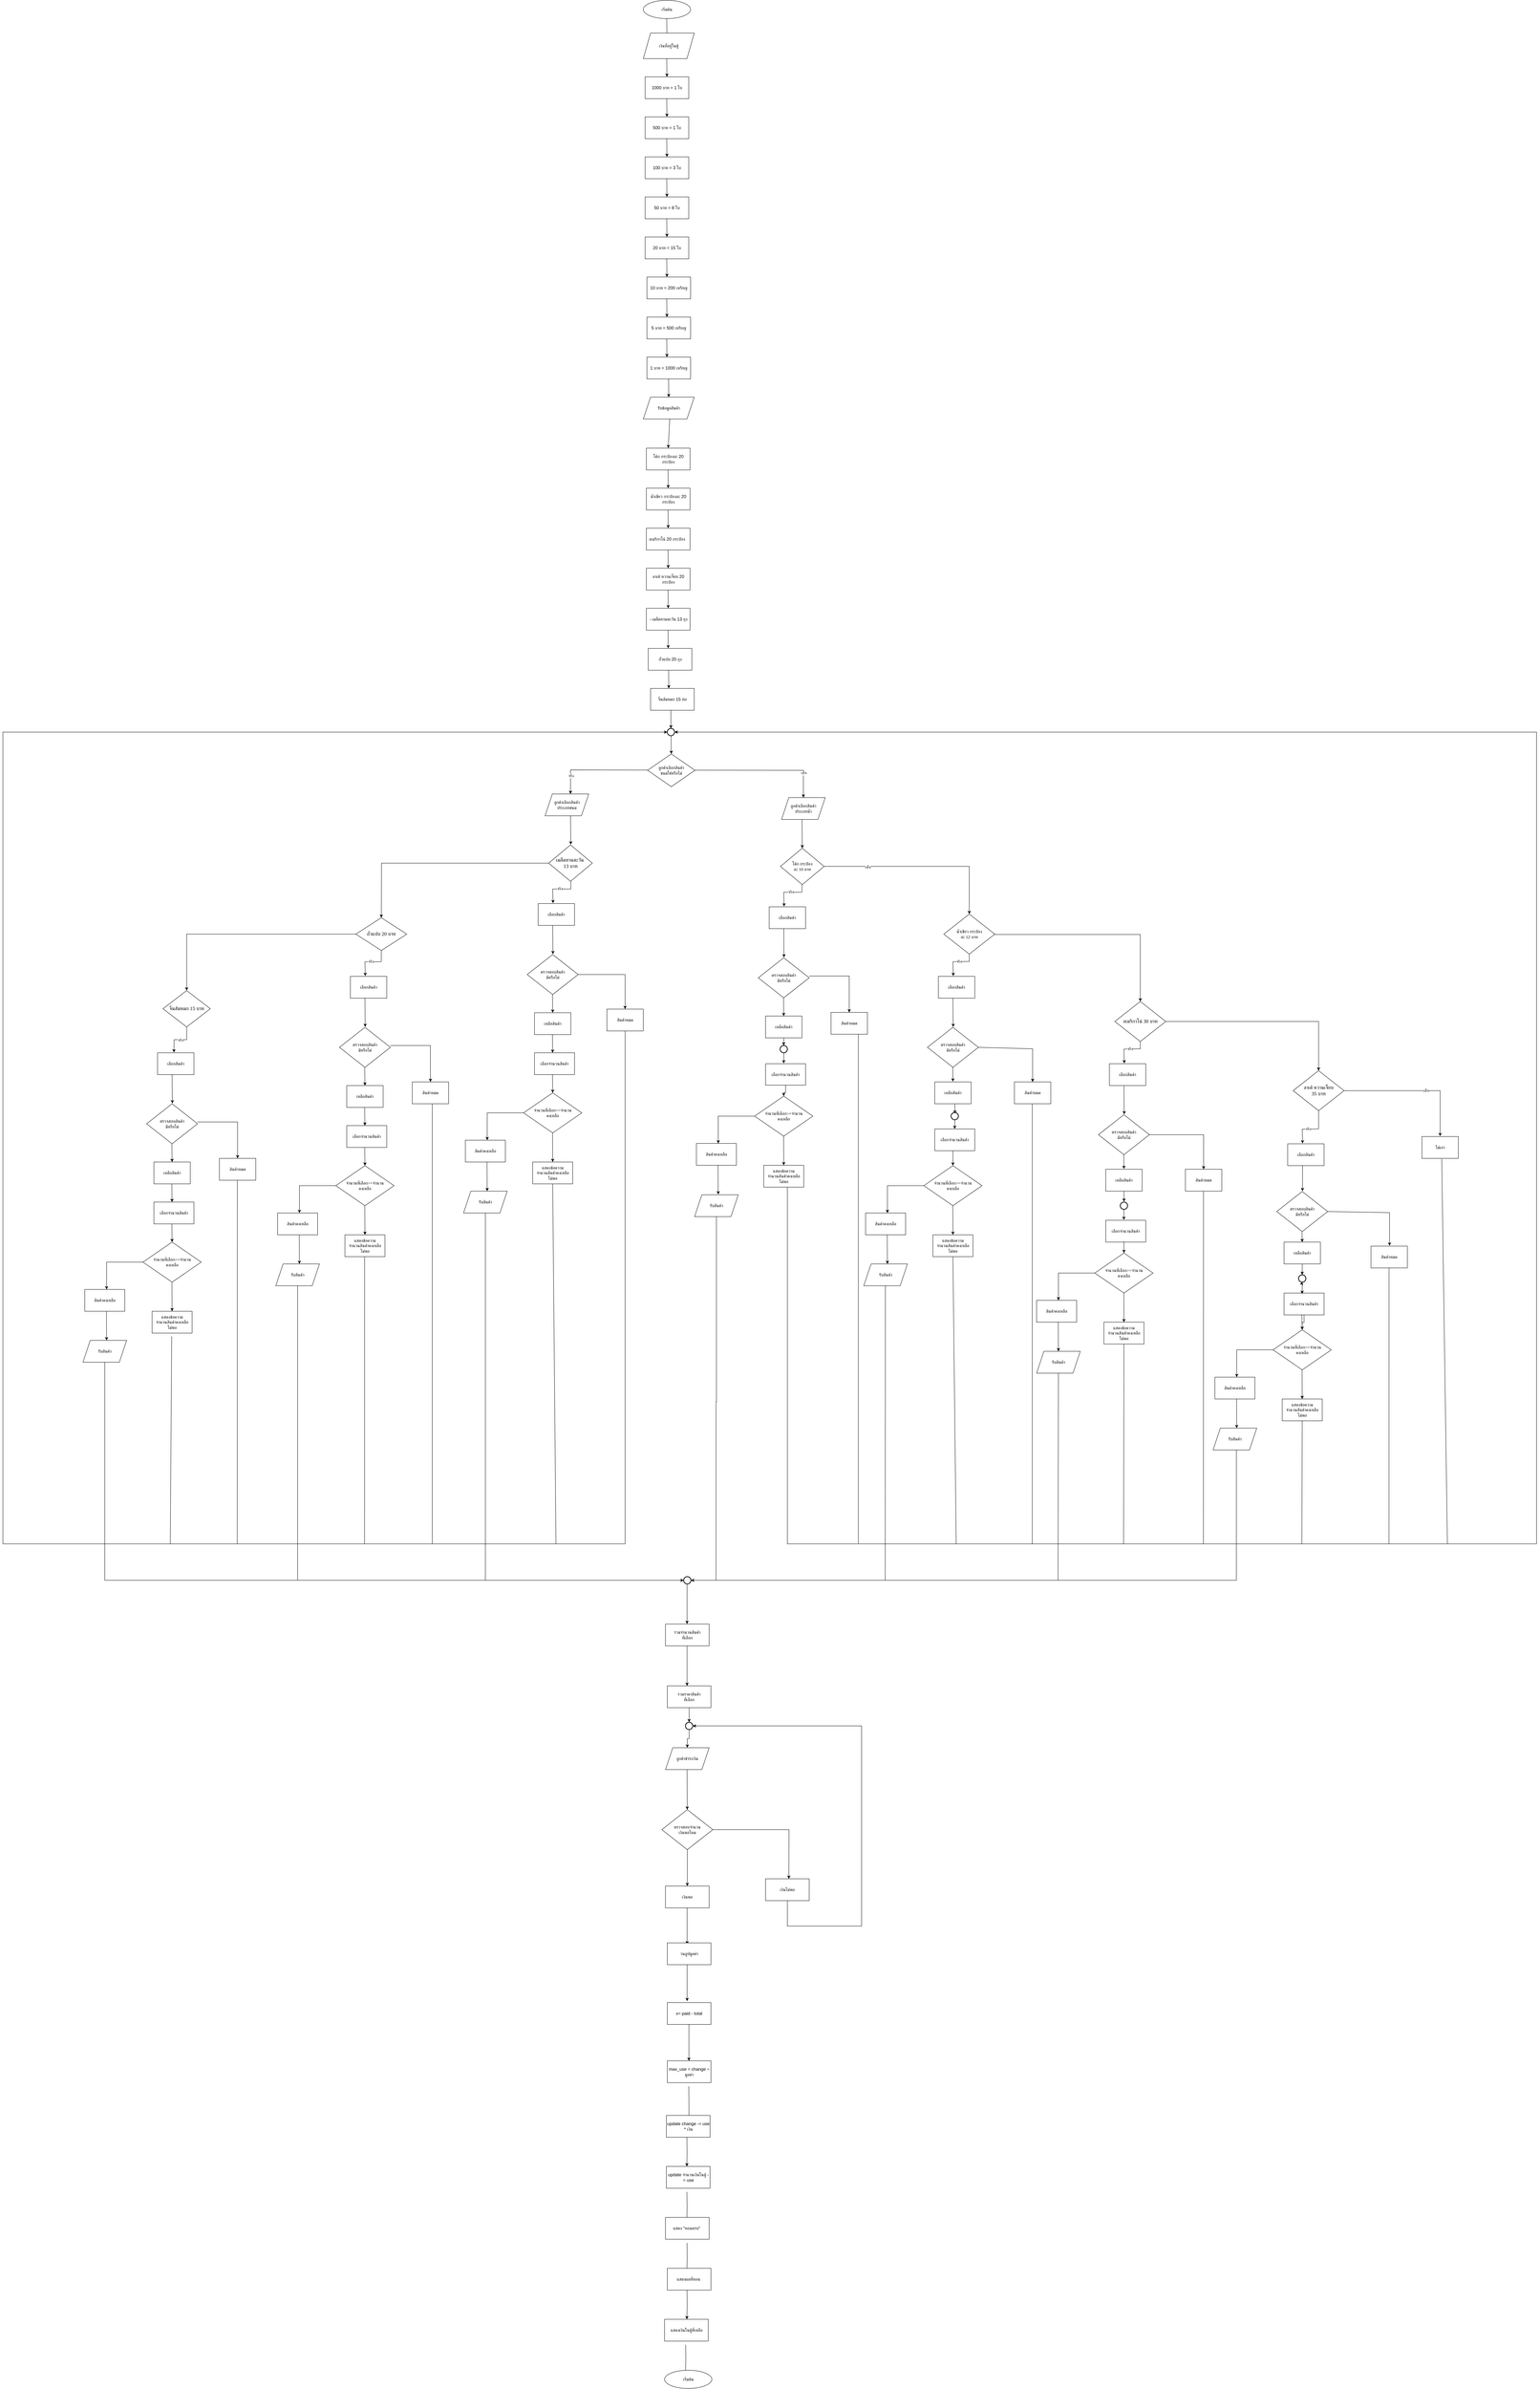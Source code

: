 <mxfile version="28.0.5">
  <diagram name="หน้า-1" id="BiFO_FrLF7d1U5DJEOku">
    <mxGraphModel dx="4631" dy="6178" grid="1" gridSize="10" guides="1" tooltips="1" connect="1" arrows="1" fold="1" page="1" pageScale="1" pageWidth="1654" pageHeight="2336" math="0" shadow="0">
      <root>
        <mxCell id="0" />
        <mxCell id="1" parent="0" />
        <mxCell id="bRvOfJm4hFdzfTtMqv9L-2" value="&lt;font data-font-src=&quot;https://fonts.googleapis.com/css?family=Sarabun&quot; face=&quot;Sarabun&quot;&gt;เริ่มต้น&lt;/font&gt;" style="ellipse;whiteSpace=wrap;html=1;" vertex="1" parent="1">
          <mxGeometry x="600" y="-3000" width="130" height="50" as="geometry" />
        </mxCell>
        <mxCell id="bRvOfJm4hFdzfTtMqv9L-3" value="" style="endArrow=classic;html=1;rounded=0;" edge="1" parent="1">
          <mxGeometry width="50" height="50" relative="1" as="geometry">
            <mxPoint x="664.52" y="-2950" as="sourcePoint" />
            <mxPoint x="665.02" y="-2900" as="targetPoint" />
          </mxGeometry>
        </mxCell>
        <mxCell id="bRvOfJm4hFdzfTtMqv9L-4" value="เงินที่อยู่ในตู้" style="shape=parallelogram;perimeter=parallelogramPerimeter;whiteSpace=wrap;html=1;fixedSize=1;size=20;" vertex="1" parent="1">
          <mxGeometry x="600" y="-2910" width="140" height="70" as="geometry" />
        </mxCell>
        <mxCell id="bRvOfJm4hFdzfTtMqv9L-5" value="" style="endArrow=classic;html=1;rounded=0;" edge="1" parent="1">
          <mxGeometry width="50" height="50" relative="1" as="geometry">
            <mxPoint x="664.52" y="-2840" as="sourcePoint" />
            <mxPoint x="665.02" y="-2790" as="targetPoint" />
          </mxGeometry>
        </mxCell>
        <mxCell id="bRvOfJm4hFdzfTtMqv9L-6" value="1000 บาท = 1 ใบ&lt;span style=&quot;color: rgba(0, 0, 0, 0); font-family: monospace; font-size: 0px; text-align: start; text-wrap-mode: nowrap;&quot;&gt;%3CmxGraphModel%3E%3Croot%3E%3CmxCell%20id%3D%220%22%2F%3E%3CmxCell%20id%3D%221%22%20parent%3D%220%22%2F%3E%3CmxCell%20id%3D%222%22%20value%3D%22%22%20style%3D%22endArrow%3Dclassic%3Bhtml%3D1%3Brounded%3D0%3B%22%20edge%3D%221%22%20parent%3D%221%22%3E%3CmxGeometry%20width%3D%2250%22%20height%3D%2250%22%20relative%3D%221%22%20as%3D%22geometry%22%3E%3CmxPoint%20x%3D%22-400%22%20y%3D%2270%22%20as%3D%22sourcePoint%22%2F%3E%3CmxPoint%20x%3D%22-399.5%22%20y%3D%22120%22%20as%3D%22targetPoint%22%2F%3E%3C%2FmxGeometry%3E%3C%2FmxCell%3E%3C%2Froot%3E%3C%2FmxGraphModel%3E&lt;/span&gt;&lt;span style=&quot;color: rgba(0, 0, 0, 0); font-family: monospace; font-size: 0px; text-align: start; text-wrap-mode: nowrap;&quot;&gt;%3CmxGraphModel%3E%3Croot%3E%3CmxCell%20id%3D%220%22%2F%3E%3CmxCell%20id%3D%221%22%20parent%3D%220%22%2F%3E%3CmxCell%20id%3D%222%22%20value%3D%22%22%20style%3D%22endArrow%3Dclassic%3Bhtml%3D1%3Brounded%3D0%3B%22%20edge%3D%221%22%20parent%3D%221%22%3E%3CmxGeometry%20width%3D%2250%22%20height%3D%2250%22%20relative%3D%221%22%20as%3D%22geometry%22%3E%3CmxPoint%20x%3D%22-400%22%20y%3D%2270%22%20as%3D%22sourcePoint%22%2F%3E%3CmxPoint%20x%3D%22-399.5%22%20y%3D%22120%22%20as%3D%22targetPoint%22%2F%3E%3C%2FmxGeometry%3E%3C%2FmxCell%3E%3C%2Froot%3E%3C%2FmxGraphModel%3E&lt;/span&gt;" style="rounded=0;whiteSpace=wrap;html=1;" vertex="1" parent="1">
          <mxGeometry x="605" y="-2790" width="120" height="60" as="geometry" />
        </mxCell>
        <mxCell id="bRvOfJm4hFdzfTtMqv9L-7" value="500 บาท = 1 ใบ&lt;span style=&quot;color: rgba(0, 0, 0, 0); font-family: monospace; font-size: 0px; text-align: start; text-wrap-mode: nowrap;&quot;&gt;%3CmxGraphModel%3E%3Croot%3E%3CmxCell%20id%3D%220%22%2F%3E%3CmxCell%20id%3D%221%22%20parent%3D%220%22%2F%3E%3CmxCell%20id%3D%222%22%20value%3D%22%22%20style%3D%22endArrow%3Dclassic%3Bhtml%3D1%3Brounded%3D0%3B%22%20edge%3D%221%22%20parent%3D%221%22%3E%3CmxGeometry%20width%3D%2250%22%20height%3D%2250%22%20relative%3D%221%22%20as%3D%22geometry%22%3E%3CmxPoint%20x%3D%22-400%22%20y%3D%2270%22%20as%3D%22sourcePoint%22%2F%3E%3CmxPoint%20x%3D%22-399.5%22%20y%3D%22120%22%20as%3D%22targetPoint%22%2F%3E%3C%2FmxGeometry%3E%3C%2FmxCell%3E%3C%2Froot%3E%3C%2FmxGraphModel%3E&lt;/span&gt;&lt;span style=&quot;color: rgba(0, 0, 0, 0); font-family: monospace; font-size: 0px; text-align: start; text-wrap-mode: nowrap;&quot;&gt;%3CmxGraphModel%3E%3Croot%3E%3CmxCell%20id%3D%220%22%2F%3E%3CmxCell%20id%3D%221%22%20parent%3D%220%22%2F%3E%3CmxCell%20id%3D%222%22%20value%3D%22%22%20style%3D%22endArrow%3Dclassic%3Bhtml%3D1%3Brounded%3D0%3B%22%20edge%3D%221%22%20parent%3D%221%22%3E%3CmxGeometry%20width%3D%2250%22%20height%3D%2250%22%20relative%3D%221%22%20as%3D%22geometry%22%3E%3CmxPoint%20x%3D%22-400%22%20y%3D%2270%22%20as%3D%22sourcePoint%22%2F%3E%3CmxPoint%20x%3D%22-399.5%22%20y%3D%22120%22%20as%3D%22targetPoint%22%2F%3E%3C%2FmxGeometry%3E%3C%2FmxCell%3E%3C%2Froot%3E%3C%2FmxGraphModel%3E&lt;/span&gt;" style="rounded=0;whiteSpace=wrap;html=1;" vertex="1" parent="1">
          <mxGeometry x="605" y="-2680" width="120" height="60" as="geometry" />
        </mxCell>
        <mxCell id="bRvOfJm4hFdzfTtMqv9L-8" value="" style="endArrow=classic;html=1;rounded=0;" edge="1" parent="1">
          <mxGeometry width="50" height="50" relative="1" as="geometry">
            <mxPoint x="664.52" y="-2730" as="sourcePoint" />
            <mxPoint x="665.02" y="-2680" as="targetPoint" />
          </mxGeometry>
        </mxCell>
        <mxCell id="bRvOfJm4hFdzfTtMqv9L-9" value="100 บาท = 3 ใบ&lt;span style=&quot;color: rgba(0, 0, 0, 0); font-family: monospace; font-size: 0px; text-align: start; text-wrap-mode: nowrap;&quot;&gt;%3CmxGraphModel%3E%3Croot%3E%3CmxCell%20id%3D%220%22%2F%3E%3CmxCell%20id%3D%221%22%20parent%3D%220%22%2F%3E%3CmxCell%20id%3D%222%22%20value%3D%22%22%20style%3D%22endArrow%3Dclassic%3Bhtml%3D1%3Brounded%3D0%3B%22%20edge%3D%221%22%20parent%3D%221%22%3E%3CmxGeometry%20width%3D%2250%22%20height%3D%2250%22%20relative%3D%221%22%20as%3D%22geometry%22%3E%3CmxPoint%20x%3D%22-400%22%20y%3D%2270%22%20as%3D%22sourcePoint%22%2F%3E%3CmxPoint%20x%3D%22-399.5%22%20y%3D%22120%22%20as%3D%22targetPoint%22%2F%3E%3C%2FmxGeometry%3E%3C%2FmxCell%3E%3C%2Froot%3E%3C%2FmxGraphModel%3E&lt;/span&gt;&lt;span style=&quot;color: rgba(0, 0, 0, 0); font-family: monospace; font-size: 0px; text-align: start; text-wrap-mode: nowrap;&quot;&gt;%3CmxGraphModel%3E%3Croot%3E%3CmxCell%20id%3D%220%22%2F%3E%3CmxCell%20id%3D%221%22%20parent%3D%220%22%2F%3E%3CmxCell%20id%3D%222%22%20value%3D%22%22%20style%3D%22endArrow%3Dclassic%3Bhtml%3D1%3Brounded%3D0%3B%22%20edge%3D%221%22%20parent%3D%221%22%3E%3CmxGeometry%20width%3D%2250%22%20height%3D%2250%22%20relative%3D%221%22%20as%3D%22geometry%22%3E%3CmxPoint%20x%3D%22-400%22%20y%3D%2270%22%20as%3D%22sourcePoint%22%2F%3E%3CmxPoint%20x%3D%22-399.5%22%20y%3D%22120%22%20as%3D%22targetPoint%22%2F%3E%3C%2FmxGeometry%3E%3C%2FmxCell%3E%3C%2Froot%3E%3C%2FmxGraphModel%3E&lt;/span&gt;" style="rounded=0;whiteSpace=wrap;html=1;" vertex="1" parent="1">
          <mxGeometry x="605" y="-2570" width="120" height="60" as="geometry" />
        </mxCell>
        <mxCell id="bRvOfJm4hFdzfTtMqv9L-10" value="" style="endArrow=classic;html=1;rounded=0;" edge="1" parent="1">
          <mxGeometry width="50" height="50" relative="1" as="geometry">
            <mxPoint x="664.52" y="-2620" as="sourcePoint" />
            <mxPoint x="665.02" y="-2570" as="targetPoint" />
          </mxGeometry>
        </mxCell>
        <mxCell id="bRvOfJm4hFdzfTtMqv9L-11" value="50 บาท = 8 ใบ&lt;span style=&quot;color: rgba(0, 0, 0, 0); font-family: monospace; font-size: 0px; text-align: start; text-wrap-mode: nowrap;&quot;&gt;%3CmxGraphModel%3E%3Croot%3E%3CmxCell%20id%3D%220%22%2F%3E%3CmxCell%20id%3D%221%22%20parent%3D%220%22%2F%3E%3CmxCell%20id%3D%222%22%20value%3D%22%22%20style%3D%22endArrow%3Dclassic%3Bhtml%3D1%3Brounded%3D0%3B%22%20edge%3D%221%22%20parent%3D%221%22%3E%3CmxGeometry%20width%3D%2250%22%20height%3D%2250%22%20relative%3D%221%22%20as%3D%22geometry%22%3E%3CmxPoint%20x%3D%22-400%22%20y%3D%2270%22%20as%3D%22sourcePoint%22%2F%3E%3CmxPoint%20x%3D%22-399.5%22%20y%3D%22120%22%20as%3D%22targetPoint%22%2F%3E%3C%2FmxGeometry%3E%3C%2FmxCell%3E%3C%2Froot%3E%3C%2FmxGraphModel%3E&lt;/span&gt;&lt;span style=&quot;color: rgba(0, 0, 0, 0); font-family: monospace; font-size: 0px; text-align: start; text-wrap-mode: nowrap;&quot;&gt;%3CmxGraphModel%3E%3Croot%3E%3CmxCell%20id%3D%220%22%2F%3E%3CmxCell%20id%3D%221%22%20parent%3D%220%22%2F%3E%3CmxCell%20id%3D%222%22%20value%3D%22%22%20style%3D%22endArrow%3Dclassic%3Bhtml%3D1%3Brounded%3D0%3B%22%20edge%3D%221%22%20parent%3D%221%22%3E%3CmxGeometry%20width%3D%2250%22%20height%3D%2250%22%20relative%3D%221%22%20as%3D%22geometry%22%3E%3CmxPoint%20x%3D%22-400%22%20y%3D%2270%22%20as%3D%22sourcePoint%22%2F%3E%3CmxPoint%20x%3D%22-399.5%22%20y%3D%22120%22%20as%3D%22targetPoint%22%2F%3E%3C%2FmxGeometry%3E%3C%2FmxCell%3E%3C%2Froot%3E%3C%2FmxGraphModel%3E&lt;/span&gt;" style="rounded=0;whiteSpace=wrap;html=1;" vertex="1" parent="1">
          <mxGeometry x="605" y="-2460" width="120" height="60" as="geometry" />
        </mxCell>
        <mxCell id="bRvOfJm4hFdzfTtMqv9L-12" value="" style="endArrow=classic;html=1;rounded=0;" edge="1" parent="1">
          <mxGeometry width="50" height="50" relative="1" as="geometry">
            <mxPoint x="664.52" y="-2510" as="sourcePoint" />
            <mxPoint x="665.02" y="-2460" as="targetPoint" />
          </mxGeometry>
        </mxCell>
        <mxCell id="bRvOfJm4hFdzfTtMqv9L-13" value="" style="endArrow=classic;html=1;rounded=0;" edge="1" parent="1">
          <mxGeometry width="50" height="50" relative="1" as="geometry">
            <mxPoint x="664.52" y="-2400" as="sourcePoint" />
            <mxPoint x="665.02" y="-2350" as="targetPoint" />
          </mxGeometry>
        </mxCell>
        <mxCell id="bRvOfJm4hFdzfTtMqv9L-14" value="20 บาท = 15 ใบ&lt;span style=&quot;color: rgba(0, 0, 0, 0); font-family: monospace; font-size: 0px; text-align: start; text-wrap-mode: nowrap;&quot;&gt;%3CmxGraphModel%3E%3Croot%3E%3CmxCell%20id%3D%220%22%2F%3E%3CmxCell%20id%3D%221%22%20parent%3D%220%22%2F%3E%3CmxCell%20id%3D%222%22%20value%3D%22%22%20style%3D%22endArrow%3Dclassic%3Bhtml%3D1%3Brounded%3D0%3B%22%20edge%3D%221%22%20parent%3D%221%22%3E%3CmxGeometry%20width%3D%2250%22%20height%3D%2250%22%20relative%3D%221%22%20as%3D%22geometry%22%3E%3CmxPoint%20x%3D%22-400%22%20y%3D%2270%22%20as%3D%22sourcePoint%22%2F%3E%3CmxPoint%20x%3D%22-399.5%22%20y%3D%22120%22%20as%3D%22targetPoint%22%2F%3E%3C%2FmxGeometry%3E%3C%2FmxCell%3E%3C%2Froot%3E%3C%2FmxGraphModel%3E&lt;/span&gt;&lt;span style=&quot;color: rgba(0, 0, 0, 0); font-family: monospace; font-size: 0px; text-align: start; text-wrap-mode: nowrap;&quot;&gt;%3CmxGraphModel%3E%3Croot%3E%3CmxCell%20id%3D%220%22%2F%3E%3CmxCell%20id%3D%221%22%20parent%3D%220%22%2F%3E%3CmxCell%20id%3D%222%22%20value%3D%22%22%20style%3D%22endArrow%3Dclassic%3Bhtml%3D1%3Brounded%3D0%3B%22%20edge%3D%221%22%20parent%3D%221%22%3E%3CmxGeometry%20width%3D%2250%22%20height%3D%2250%22%20relative%3D%221%22%20as%3D%22geometry%22%3E%3CmxPoint%20x%3D%22-400%22%20y%3D%2270%22%20as%3D%22sourcePoint%22%2F%3E%3CmxPoint%20x%3D%22-399.5%22%20y%3D%22120%22%20as%3D%22targetPoint%22%2F%3E%3C%2FmxGeometry%3E%3C%2FmxCell%3E%3C%2Froot%3E%3C%2FmxGraphModel%3E&lt;/span&gt;" style="rounded=0;whiteSpace=wrap;html=1;" vertex="1" parent="1">
          <mxGeometry x="605" y="-2350" width="120" height="60" as="geometry" />
        </mxCell>
        <mxCell id="bRvOfJm4hFdzfTtMqv9L-15" value="10 บาท = 200 เหรียญ&lt;span style=&quot;color: rgba(0, 0, 0, 0); font-family: monospace; font-size: 0px; text-align: start; text-wrap-mode: nowrap;&quot;&gt;%3CmxGraphModel%3E%3Croot%3E%3CmxCell%20id%3D%220%22%2F%3E%3CmxCell%20id%3D%221%22%20parent%3D%220%22%2F%3E%3CmxCell%20id%3D%222%22%20value%3D%22%22%20style%3D%22endArrow%3Dclassic%3Bhtml%3D1%3Brounded%3D0%3B%22%20edge%3D%221%22%20parent%3D%221%22%3E%3CmxGeometry%20width%3D%2250%22%20height%3D%2250%22%20relative%3D%221%22%20as%3D%22geometry%22%3E%3CmxPoint%20x%3D%22-400%22%20y%3D%2270%22%20as%3D%22sourcePoint%22%2F%3E%3CmxPoint%20x%3D%22-399.5%22%20y%3D%22120%22%20as%3D%22targetPoint%22%2F%3E%3C%2FmxGeometry%3E%3C%2FmxCell%3E%3C%2Froot%3E%3C%2FmxGraphModel%3E&lt;/span&gt;&lt;span style=&quot;color: rgba(0, 0, 0, 0); font-family: monospace; font-size: 0px; text-align: start; text-wrap-mode: nowrap;&quot;&gt;%3CmxGraphModel%3E%3Croot%3E%3CmxCell%20id%3D%220%22%2F%3E%3CmxCell%20id%3D%221%22%20parent%3D%220%22%2F%3E%3CmxCell%20id%3D%222%22%20value%3D%22%22%20style%3D%22endArrow%3Dclassic%3Bhtml%3D1%3Brounded%3D0%3B%22%20edge%3D%221%22%20parent%3D%221%22%3E%3CmxGeometry%20width%3D%2250%22%20height%3D%2250%22%20relative%3D%221%22%20as%3D%22geometry%22%3E%3CmxPoint%20x%3D%22-400%22%20y%3D%2270%22%20as%3D%22sourcePoint%22%2F%3E%3CmxPoint%20x%3D%22-399.5%22%20y%3D%22120%22%20as%3D%22targetPoint%22%2F%3E%3C%2FmxGeometry%3E%3C%2FmxCell%3E%3C%2Froot%3E%3C%2FmxGraphModel%3E&lt;/span&gt;" style="rounded=0;whiteSpace=wrap;html=1;" vertex="1" parent="1">
          <mxGeometry x="610" y="-2240" width="120" height="60" as="geometry" />
        </mxCell>
        <mxCell id="bRvOfJm4hFdzfTtMqv9L-16" value="" style="endArrow=classic;html=1;rounded=0;" edge="1" parent="1">
          <mxGeometry width="50" height="50" relative="1" as="geometry">
            <mxPoint x="664.52" y="-2290" as="sourcePoint" />
            <mxPoint x="665.02" y="-2240" as="targetPoint" />
          </mxGeometry>
        </mxCell>
        <mxCell id="bRvOfJm4hFdzfTtMqv9L-17" value="5 บาท = 500 เหรียญ&lt;span style=&quot;color: rgba(0, 0, 0, 0); font-family: monospace; font-size: 0px; text-align: start; text-wrap-mode: nowrap;&quot;&gt;%3CmxGraphModel%3E%3Croot%3E%3CmxCell%20id%3D%220%22%2F%3E%3CmxCell%20id%3D%221%22%20parent%3D%220%22%2F%3E%3CmxCell%20id%3D%222%22%20value%3D%22%22%20style%3D%22endArrow%3Dclassic%3Bhtml%3D1%3Brounded%3D0%3B%22%20edge%3D%221%22%20parent%3D%221%22%3E%3CmxGeometry%20width%3D%2250%22%20height%3D%2250%22%20relative%3D%221%22%20as%3D%22geometry%22%3E%3CmxPoint%20x%3D%22-400%22%20y%3D%2270%22%20as%3D%22sourcePoint%22%2F%3E%3CmxPoint%20x%3D%22-399.5%22%20y%3D%22120%22%20as%3D%22targetPoint%22%2F%3E%3C%2FmxGeometry%3E%3C%2FmxCell%3E%3C%2Froot%3E%3C%2FmxGraphModel%3E&lt;/span&gt;&lt;span style=&quot;color: rgba(0, 0, 0, 0); font-family: monospace; font-size: 0px; text-align: start; text-wrap-mode: nowrap;&quot;&gt;%3CmxGraphModel%3E%3Croot%3E%3CmxCell%20id%3D%220%22%2F%3E%3CmxCell%20id%3D%221%22%20parent%3D%220%22%2F%3E%3CmxCell%20id%3D%222%22%20value%3D%22%22%20style%3D%22endArrow%3Dclassic%3Bhtml%3D1%3Brounded%3D0%3B%22%20edge%3D%221%22%20parent%3D%221%22%3E%3CmxGeometry%20width%3D%2250%22%20height%3D%2250%22%20relative%3D%221%22%20as%3D%22geometry%22%3E%3CmxPoint%20x%3D%22-400%22%20y%3D%2270%22%20as%3D%22sourcePoint%22%2F%3E%3CmxPoint%20x%3D%22-399.5%22%20y%3D%22120%22%20as%3D%22targetPoint%22%2F%3E%3C%2FmxGeometry%3E%3C%2FmxCell%3E%3C%2Froot%3E%3C%2FmxGraphModel%3E&lt;/span&gt;" style="rounded=0;whiteSpace=wrap;html=1;" vertex="1" parent="1">
          <mxGeometry x="610" y="-2130" width="120" height="60" as="geometry" />
        </mxCell>
        <mxCell id="bRvOfJm4hFdzfTtMqv9L-18" value="" style="endArrow=classic;html=1;rounded=0;" edge="1" parent="1">
          <mxGeometry width="50" height="50" relative="1" as="geometry">
            <mxPoint x="664.52" y="-2180" as="sourcePoint" />
            <mxPoint x="665.02" y="-2130" as="targetPoint" />
          </mxGeometry>
        </mxCell>
        <mxCell id="bRvOfJm4hFdzfTtMqv9L-19" value="" style="endArrow=classic;html=1;rounded=0;" edge="1" parent="1">
          <mxGeometry width="50" height="50" relative="1" as="geometry">
            <mxPoint x="664.52" y="-2070" as="sourcePoint" />
            <mxPoint x="665.02" y="-2020" as="targetPoint" />
          </mxGeometry>
        </mxCell>
        <mxCell id="bRvOfJm4hFdzfTtMqv9L-20" value="1 บาท = 1000 เหรียญ&lt;span style=&quot;color: rgba(0, 0, 0, 0); font-family: monospace; font-size: 0px; text-align: start; text-wrap-mode: nowrap;&quot;&gt;%3CmxGraphModel%3E%3Croot%3E%3CmxCell%20id%3D%220%22%2F%3E%3CmxCell%20id%3D%221%22%20parent%3D%220%22%2F%3E%3CmxCell%20id%3D%222%22%20value%3D%22%22%20style%3D%22endArrow%3Dclassic%3Bhtml%3D1%3Brounded%3D0%3B%22%20edge%3D%221%22%20parent%3D%221%22%3E%3CmxGeometry%20width%3D%2250%22%20height%3D%2250%22%20relative%3D%221%22%20as%3D%22geometry%22%3E%3CmxPoint%20x%3D%22-400%22%20y%3D%2270%22%20as%3D%22sourcePoint%22%2F%3E%3CmxPoint%20x%3D%22-399.5%22%20y%3D%22120%22%20as%3D%22targetPoint%22%2F%3E%3C%2FmxGeometry%3E%3C%2FmxCell%3E%3C%2Froot%3E%3C%2FmxGraphModel%3E&lt;/span&gt;&lt;span style=&quot;color: rgba(0, 0, 0, 0); font-family: monospace; font-size: 0px; text-align: start; text-wrap-mode: nowrap;&quot;&gt;%3CmxGraphModel%3E%3Croot%3E%3CmxCell%20id%3D%220%22%2F%3E%3CmxCell%20id%3D%221%22%20parent%3D%220%22%2F%3E%3CmxCell%20id%3D%222%22%20value%3D%22%22%20style%3D%22endArrow%3Dclassic%3Bhtml%3D1%3Brounded%3D0%3B%22%20edge%3D%221%22%20parent%3D%221%22%3E%3CmxGeometry%20width%3D%2250%22%20height%3D%2250%22%20relative%3D%221%22%20as%3D%22geometry%22%3E%3CmxPoint%20x%3D%22-400%22%20y%3D%2270%22%20as%3D%22sourcePoint%22%2F%3E%3CmxPoint%20x%3D%22-399.5%22%20y%3D%22120%22%20as%3D%22targetPoint%22%2F%3E%3C%2FmxGeometry%3E%3C%2FmxCell%3E%3C%2Froot%3E%3C%2FmxGraphModel%3E&lt;/span&gt;" style="rounded=0;whiteSpace=wrap;html=1;" vertex="1" parent="1">
          <mxGeometry x="610" y="-2020" width="120" height="60" as="geometry" />
        </mxCell>
        <mxCell id="bRvOfJm4hFdzfTtMqv9L-21" value="รับข้อมูลสินค้า" style="shape=parallelogram;perimeter=parallelogramPerimeter;whiteSpace=wrap;html=1;fixedSize=1;" vertex="1" parent="1">
          <mxGeometry x="600" y="-1910" width="140" height="60" as="geometry" />
        </mxCell>
        <mxCell id="bRvOfJm4hFdzfTtMqv9L-22" value="" style="endArrow=classic;html=1;rounded=0;" edge="1" parent="1">
          <mxGeometry width="50" height="50" relative="1" as="geometry">
            <mxPoint x="669.52" y="-1960" as="sourcePoint" />
            <mxPoint x="670.02" y="-1910" as="targetPoint" />
          </mxGeometry>
        </mxCell>
        <mxCell id="bRvOfJm4hFdzfTtMqv9L-23" value="" style="endArrow=classic;html=1;rounded=0;" edge="1" parent="1" source="bRvOfJm4hFdzfTtMqv9L-210">
          <mxGeometry width="50" height="50" relative="1" as="geometry">
            <mxPoint x="675.52" y="-1050" as="sourcePoint" />
            <mxPoint x="676.02" y="-1000" as="targetPoint" />
          </mxGeometry>
        </mxCell>
        <mxCell id="bRvOfJm4hFdzfTtMqv9L-119" value="ลูกค้าเลือกสินค้า&lt;div&gt;ประเภทขนม&lt;/div&gt;" style="shape=parallelogram;perimeter=parallelogramPerimeter;whiteSpace=wrap;html=1;fixedSize=1;" vertex="1" parent="1">
          <mxGeometry x="330" y="-820" width="120" height="60" as="geometry" />
        </mxCell>
        <mxCell id="bRvOfJm4hFdzfTtMqv9L-121" value="ลูกค้าเลือกสินค้า&lt;div&gt;ขนม&lt;span style=&quot;background-color: transparent; color: light-dark(rgb(0, 0, 0), rgb(255, 255, 255));&quot;&gt;ใช่หรือไม่&lt;/span&gt;&lt;/div&gt;" style="rhombus;whiteSpace=wrap;html=1;" vertex="1" parent="1">
          <mxGeometry x="612" y="-930" width="130" height="90" as="geometry" />
        </mxCell>
        <mxCell id="bRvOfJm4hFdzfTtMqv9L-122" value="" style="endArrow=classic;html=1;rounded=0;" edge="1" parent="1">
          <mxGeometry width="50" height="50" relative="1" as="geometry">
            <mxPoint x="676.52" y="-980" as="sourcePoint" />
            <mxPoint x="677.02" y="-930" as="targetPoint" />
          </mxGeometry>
        </mxCell>
        <mxCell id="bRvOfJm4hFdzfTtMqv9L-123" value="" style="endArrow=classic;html=1;rounded=0;entryX=0.5;entryY=0;entryDx=0;entryDy=0;" edge="1" parent="1" target="bRvOfJm4hFdzfTtMqv9L-167">
          <mxGeometry width="50" height="50" relative="1" as="geometry">
            <mxPoint x="742" y="-885.34" as="sourcePoint" />
            <mxPoint x="877" y="-830" as="targetPoint" />
            <Array as="points">
              <mxPoint x="1040" y="-885" />
            </Array>
          </mxGeometry>
        </mxCell>
        <mxCell id="bRvOfJm4hFdzfTtMqv9L-124" value="เท็จ" style="edgeLabel;html=1;align=center;verticalAlign=middle;resizable=0;points=[];" vertex="1" connectable="0" parent="bRvOfJm4hFdzfTtMqv9L-123">
          <mxGeometry x="0.635" y="1" relative="1" as="geometry">
            <mxPoint as="offset" />
          </mxGeometry>
        </mxCell>
        <mxCell id="bRvOfJm4hFdzfTtMqv9L-126" value="" style="endArrow=classic;html=1;rounded=0;entryX=0.583;entryY=0;entryDx=0;entryDy=0;entryPerimeter=0;" edge="1" parent="1" target="bRvOfJm4hFdzfTtMqv9L-119">
          <mxGeometry width="50" height="50" relative="1" as="geometry">
            <mxPoint x="612" y="-885.59" as="sourcePoint" />
            <mxPoint x="477" y="-820" as="targetPoint" />
            <Array as="points">
              <mxPoint x="400" y="-886" />
            </Array>
          </mxGeometry>
        </mxCell>
        <mxCell id="bRvOfJm4hFdzfTtMqv9L-127" value="จรืง" style="edgeLabel;html=1;align=center;verticalAlign=middle;resizable=0;points=[];" vertex="1" connectable="0" parent="bRvOfJm4hFdzfTtMqv9L-126">
          <mxGeometry x="0.637" y="1" relative="1" as="geometry">
            <mxPoint as="offset" />
          </mxGeometry>
        </mxCell>
        <mxCell id="bRvOfJm4hFdzfTtMqv9L-128" value="&lt;span style=&quot;font-family: Sarabun; text-align: left; text-wrap-mode: nowrap;&quot;&gt;&lt;font&gt;โค้ก กระป๋อง&lt;/font&gt;&lt;/span&gt;&lt;div&gt;&lt;span style=&quot;font-family: Sarabun; text-align: left; text-wrap-mode: nowrap;&quot;&gt;&lt;font&gt;ละ 10 บาท&lt;/font&gt;&lt;/span&gt;&lt;/div&gt;" style="rhombus;whiteSpace=wrap;html=1;" vertex="1" parent="1">
          <mxGeometry x="977" y="-671" width="120" height="100" as="geometry" />
        </mxCell>
        <mxCell id="bRvOfJm4hFdzfTtMqv9L-129" value="" style="endArrow=none;html=1;rounded=0;" edge="1" parent="1">
          <mxGeometry width="50" height="50" relative="1" as="geometry">
            <mxPoint x="1036" y="-550" as="sourcePoint" />
            <mxPoint x="1036.06" y="-571" as="targetPoint" />
          </mxGeometry>
        </mxCell>
        <mxCell id="bRvOfJm4hFdzfTtMqv9L-130" value="" style="endArrow=classic;html=1;rounded=0;exitX=1;exitY=0.5;exitDx=0;exitDy=0;" edge="1" parent="1" source="bRvOfJm4hFdzfTtMqv9L-128" target="bRvOfJm4hFdzfTtMqv9L-135">
          <mxGeometry width="50" height="50" relative="1" as="geometry">
            <mxPoint x="1196" y="-650" as="sourcePoint" />
            <mxPoint x="1197" y="-511" as="targetPoint" />
            <Array as="points">
              <mxPoint x="1496" y="-621" />
            </Array>
          </mxGeometry>
        </mxCell>
        <mxCell id="bRvOfJm4hFdzfTtMqv9L-131" value="เท็จ" style="edgeLabel;html=1;align=center;verticalAlign=middle;resizable=0;points=[];" vertex="1" connectable="0" parent="bRvOfJm4hFdzfTtMqv9L-130">
          <mxGeometry x="-0.548" y="-2" relative="1" as="geometry">
            <mxPoint as="offset" />
          </mxGeometry>
        </mxCell>
        <mxCell id="bRvOfJm4hFdzfTtMqv9L-132" value="" style="endArrow=classic;html=1;rounded=0;" edge="1" parent="1">
          <mxGeometry width="50" height="50" relative="1" as="geometry">
            <mxPoint x="1036" y="-550" as="sourcePoint" />
            <mxPoint x="987" y="-511" as="targetPoint" />
            <Array as="points">
              <mxPoint x="986" y="-550" />
            </Array>
          </mxGeometry>
        </mxCell>
        <mxCell id="bRvOfJm4hFdzfTtMqv9L-133" value="จริง" style="edgeLabel;html=1;align=center;verticalAlign=middle;resizable=0;points=[];" vertex="1" connectable="0" parent="bRvOfJm4hFdzfTtMqv9L-132">
          <mxGeometry x="-0.308" y="-1" relative="1" as="geometry">
            <mxPoint as="offset" />
          </mxGeometry>
        </mxCell>
        <mxCell id="bRvOfJm4hFdzfTtMqv9L-333" style="edgeStyle=orthogonalEdgeStyle;rounded=0;orthogonalLoop=1;jettySize=auto;html=1;exitX=1;exitY=0.5;exitDx=0;exitDy=0;" edge="1" parent="1" source="bRvOfJm4hFdzfTtMqv9L-135">
          <mxGeometry relative="1" as="geometry">
            <mxPoint x="1966" y="-250" as="targetPoint" />
            <Array as="points">
              <mxPoint x="1966" y="-434" />
            </Array>
          </mxGeometry>
        </mxCell>
        <mxCell id="bRvOfJm4hFdzfTtMqv9L-135" value="&lt;span style=&quot;font-family: Sarabun; text-align: left; text-wrap-mode: nowrap;&quot;&gt;&lt;font&gt;น้ำเขียว กระป๋อง&lt;/font&gt;&lt;/span&gt;&lt;div&gt;&lt;span style=&quot;font-family: Sarabun; text-align: left; text-wrap-mode: nowrap;&quot;&gt;&lt;font&gt;ละ 12 บาท&lt;/font&gt;&lt;/span&gt;&lt;/div&gt;" style="rhombus;whiteSpace=wrap;html=1;" vertex="1" parent="1">
          <mxGeometry x="1426" y="-490" width="140" height="110" as="geometry" />
        </mxCell>
        <mxCell id="bRvOfJm4hFdzfTtMqv9L-167" value="ลูกค้าเลือกสินค้า&lt;div&gt;ประเภทน้ำ&lt;/div&gt;" style="shape=parallelogram;perimeter=parallelogramPerimeter;whiteSpace=wrap;html=1;fixedSize=1;" vertex="1" parent="1">
          <mxGeometry x="980" y="-810" width="120" height="60" as="geometry" />
        </mxCell>
        <mxCell id="bRvOfJm4hFdzfTtMqv9L-168" value="" style="endArrow=classic;html=1;rounded=0;entryX=0.5;entryY=0;entryDx=0;entryDy=0;" edge="1" parent="1" target="bRvOfJm4hFdzfTtMqv9L-128">
          <mxGeometry width="50" height="50" relative="1" as="geometry">
            <mxPoint x="1036.29" y="-750" as="sourcePoint" />
            <mxPoint x="1036.29" y="-690" as="targetPoint" />
          </mxGeometry>
        </mxCell>
        <mxCell id="bRvOfJm4hFdzfTtMqv9L-210" value="" style="strokeWidth=2;html=1;shape=mxgraph.flowchart.start_2;whiteSpace=wrap;" vertex="1" parent="1">
          <mxGeometry x="666" y="-1000" width="20" height="20" as="geometry" />
        </mxCell>
        <mxCell id="bRvOfJm4hFdzfTtMqv9L-212" value="" style="endArrow=classic;html=1;rounded=0;" edge="1" parent="1">
          <mxGeometry width="50" height="50" relative="1" as="geometry">
            <mxPoint x="675.75" y="-1050" as="sourcePoint" />
            <mxPoint x="676" y="-1000" as="targetPoint" />
          </mxGeometry>
        </mxCell>
        <mxCell id="bRvOfJm4hFdzfTtMqv9L-274" value="&lt;div style=&quot;text-align: left;&quot;&gt;&lt;span style=&quot;background-color: transparent; color: light-dark(rgb(0, 0, 0), rgb(255, 255, 255)); text-wrap-mode: nowrap;&quot;&gt;&lt;font face=&quot;Sarabun&quot;&gt;ตรวจสอบสินค้า&lt;/font&gt;&lt;/span&gt;&lt;/div&gt;&lt;div style=&quot;&quot;&gt;&lt;span style=&quot;background-color: transparent; color: light-dark(rgb(0, 0, 0), rgb(255, 255, 255)); text-wrap-mode: nowrap;&quot;&gt;&lt;font face=&quot;Sarabun&quot;&gt;มีหรือไม่&lt;/font&gt;&lt;/span&gt;&lt;/div&gt;" style="rhombus;whiteSpace=wrap;html=1;" vertex="1" parent="1">
          <mxGeometry x="916" y="-370" width="140" height="110" as="geometry" />
        </mxCell>
        <mxCell id="bRvOfJm4hFdzfTtMqv9L-275" value="" style="endArrow=classic;html=1;rounded=0;" edge="1" parent="1">
          <mxGeometry width="50" height="50" relative="1" as="geometry">
            <mxPoint x="985.41" y="-260" as="sourcePoint" />
            <mxPoint x="986" y="-210" as="targetPoint" />
          </mxGeometry>
        </mxCell>
        <mxCell id="bRvOfJm4hFdzfTtMqv9L-276" value="&lt;font&gt;เหลือสินค้า&lt;/font&gt;" style="rounded=0;whiteSpace=wrap;html=1;" vertex="1" parent="1">
          <mxGeometry x="936" y="-210" width="100" height="60" as="geometry" />
        </mxCell>
        <mxCell id="bRvOfJm4hFdzfTtMqv9L-277" value="" style="endArrow=classic;html=1;rounded=0;" edge="1" parent="1">
          <mxGeometry width="50" height="50" relative="1" as="geometry">
            <mxPoint x="1056" y="-320" as="sourcePoint" />
            <mxPoint x="1166" y="-220" as="targetPoint" />
            <Array as="points">
              <mxPoint x="1166" y="-320" />
            </Array>
          </mxGeometry>
        </mxCell>
        <mxCell id="bRvOfJm4hFdzfTtMqv9L-381" style="edgeStyle=orthogonalEdgeStyle;rounded=0;orthogonalLoop=1;jettySize=auto;html=1;exitX=0.5;exitY=1;exitDx=0;exitDy=0;entryX=1;entryY=0.5;entryDx=0;entryDy=0;entryPerimeter=0;" edge="1" parent="1" target="bRvOfJm4hFdzfTtMqv9L-210">
          <mxGeometry relative="1" as="geometry">
            <mxPoint x="701" y="-1020" as="targetPoint" />
            <mxPoint x="1191" y="-180" as="sourcePoint" />
            <Array as="points">
              <mxPoint x="1191" y="1240" />
              <mxPoint x="3055" y="1240" />
              <mxPoint x="3055" y="-990" />
            </Array>
          </mxGeometry>
        </mxCell>
        <mxCell id="bRvOfJm4hFdzfTtMqv9L-278" value="สินค้าหมด" style="rounded=0;whiteSpace=wrap;html=1;" vertex="1" parent="1">
          <mxGeometry x="1116" y="-220" width="100" height="60" as="geometry" />
        </mxCell>
        <mxCell id="bRvOfJm4hFdzfTtMqv9L-280" value="&lt;div style=&quot;&quot;&gt;&lt;font face=&quot;Sarabun&quot;&gt;&lt;span style=&quot;text-wrap-mode: nowrap;&quot;&gt;จำนวนที่เลือก&amp;gt;=&lt;/span&gt;&lt;/font&gt;&lt;span style=&quot;text-wrap-mode: nowrap; font-family: Sarabun; background-color: transparent; color: light-dark(rgb(0, 0, 0), rgb(255, 255, 255));&quot;&gt;จำนวน&lt;/span&gt;&lt;/div&gt;&lt;div style=&quot;&quot;&gt;&lt;span style=&quot;text-wrap-mode: nowrap; font-family: Sarabun; background-color: transparent; color: light-dark(rgb(0, 0, 0), rgb(255, 255, 255));&quot;&gt;คงเหลือ&lt;/span&gt;&lt;/div&gt;" style="rhombus;whiteSpace=wrap;html=1;" vertex="1" parent="1">
          <mxGeometry x="906" y="10" width="160" height="110" as="geometry" />
        </mxCell>
        <mxCell id="bRvOfJm4hFdzfTtMqv9L-283" value="" style="endArrow=classic;html=1;rounded=0;exitX=0;exitY=0.5;exitDx=0;exitDy=0;" edge="1" parent="1" source="bRvOfJm4hFdzfTtMqv9L-280">
          <mxGeometry width="50" height="50" relative="1" as="geometry">
            <mxPoint x="906" y="60" as="sourcePoint" />
            <mxPoint x="806" y="140" as="targetPoint" />
            <Array as="points">
              <mxPoint x="806" y="65" />
            </Array>
          </mxGeometry>
        </mxCell>
        <mxCell id="bRvOfJm4hFdzfTtMqv9L-284" value="&lt;font&gt;สินค้าคงเหลือ&lt;/font&gt;" style="rounded=0;whiteSpace=wrap;html=1;" vertex="1" parent="1">
          <mxGeometry x="746" y="140" width="110" height="60" as="geometry" />
        </mxCell>
        <mxCell id="bRvOfJm4hFdzfTtMqv9L-285" value="แสดงข้อความ&lt;div&gt;จำนวนสินค้าคงเหลือ&lt;/div&gt;&lt;div&gt;ไม่พอ&lt;/div&gt;" style="rounded=0;whiteSpace=wrap;html=1;" vertex="1" parent="1">
          <mxGeometry x="931" y="200" width="110" height="60" as="geometry" />
        </mxCell>
        <mxCell id="bRvOfJm4hFdzfTtMqv9L-286" value="" style="endArrow=classic;html=1;rounded=0;" edge="1" parent="1">
          <mxGeometry width="50" height="50" relative="1" as="geometry">
            <mxPoint x="985.6" y="120" as="sourcePoint" />
            <mxPoint x="986" y="200" as="targetPoint" />
          </mxGeometry>
        </mxCell>
        <mxCell id="bRvOfJm4hFdzfTtMqv9L-554" style="edgeStyle=orthogonalEdgeStyle;rounded=0;orthogonalLoop=1;jettySize=auto;html=1;entryX=0.5;entryY=0;entryDx=0;entryDy=0;" edge="1" parent="1" source="bRvOfJm4hFdzfTtMqv9L-288" target="bRvOfJm4hFdzfTtMqv9L-280">
          <mxGeometry relative="1" as="geometry" />
        </mxCell>
        <mxCell id="bRvOfJm4hFdzfTtMqv9L-288" value="&lt;font&gt;เลือกจำนวนสินค้า&lt;/font&gt;" style="rounded=0;whiteSpace=wrap;html=1;" vertex="1" parent="1">
          <mxGeometry x="936" y="-79" width="110" height="59" as="geometry" />
        </mxCell>
        <mxCell id="bRvOfJm4hFdzfTtMqv9L-289" value="&lt;font&gt;เลือกสินค้า&lt;/font&gt;" style="rounded=0;whiteSpace=wrap;html=1;" vertex="1" parent="1">
          <mxGeometry x="946" y="-510" width="100" height="60" as="geometry" />
        </mxCell>
        <mxCell id="bRvOfJm4hFdzfTtMqv9L-290" value="" style="endArrow=classic;html=1;rounded=0;entryX=0.5;entryY=0;entryDx=0;entryDy=0;" edge="1" parent="1">
          <mxGeometry width="50" height="50" relative="1" as="geometry">
            <mxPoint x="986" y="-450" as="sourcePoint" />
            <mxPoint x="986.71" y="-371" as="targetPoint" />
          </mxGeometry>
        </mxCell>
        <mxCell id="bRvOfJm4hFdzfTtMqv9L-292" value="" style="endArrow=classic;html=1;rounded=0;" edge="1" parent="1">
          <mxGeometry width="50" height="50" relative="1" as="geometry">
            <mxPoint x="805.52" y="200" as="sourcePoint" />
            <mxPoint x="805.92" y="280" as="targetPoint" />
          </mxGeometry>
        </mxCell>
        <mxCell id="bRvOfJm4hFdzfTtMqv9L-484" style="edgeStyle=orthogonalEdgeStyle;rounded=0;orthogonalLoop=1;jettySize=auto;html=1;exitX=0.5;exitY=1;exitDx=0;exitDy=0;entryX=1;entryY=0.5;entryDx=0;entryDy=0;entryPerimeter=0;" edge="1" parent="1" source="bRvOfJm4hFdzfTtMqv9L-304" target="bRvOfJm4hFdzfTtMqv9L-483">
          <mxGeometry relative="1" as="geometry">
            <mxPoint x="800" y="1360" as="targetPoint" />
            <Array as="points">
              <mxPoint x="801" y="850" />
              <mxPoint x="800" y="850" />
              <mxPoint x="800" y="1340" />
            </Array>
          </mxGeometry>
        </mxCell>
        <mxCell id="bRvOfJm4hFdzfTtMqv9L-304" value="รับสินค้า" style="shape=parallelogram;perimeter=parallelogramPerimeter;whiteSpace=wrap;html=1;fixedSize=1;" vertex="1" parent="1">
          <mxGeometry x="741" y="281" width="120" height="60" as="geometry" />
        </mxCell>
        <mxCell id="bRvOfJm4hFdzfTtMqv9L-311" value="" style="endArrow=none;html=1;rounded=0;" edge="1" parent="1">
          <mxGeometry width="50" height="50" relative="1" as="geometry">
            <mxPoint x="1495.8" y="-359" as="sourcePoint" />
            <mxPoint x="1495.86" y="-380" as="targetPoint" />
          </mxGeometry>
        </mxCell>
        <mxCell id="bRvOfJm4hFdzfTtMqv9L-312" value="" style="endArrow=classic;html=1;rounded=0;" edge="1" parent="1">
          <mxGeometry width="50" height="50" relative="1" as="geometry">
            <mxPoint x="1496" y="-360" as="sourcePoint" />
            <mxPoint x="1452" y="-320" as="targetPoint" />
            <Array as="points">
              <mxPoint x="1451" y="-359" />
            </Array>
          </mxGeometry>
        </mxCell>
        <mxCell id="bRvOfJm4hFdzfTtMqv9L-313" value="จริง" style="edgeLabel;html=1;align=center;verticalAlign=middle;resizable=0;points=[];" vertex="1" connectable="0" parent="bRvOfJm4hFdzfTtMqv9L-312">
          <mxGeometry x="-0.308" y="-1" relative="1" as="geometry">
            <mxPoint as="offset" />
          </mxGeometry>
        </mxCell>
        <mxCell id="bRvOfJm4hFdzfTtMqv9L-314" value="&lt;div style=&quot;text-align: left;&quot;&gt;&lt;span style=&quot;background-color: transparent; color: light-dark(rgb(0, 0, 0), rgb(255, 255, 255)); text-wrap-mode: nowrap;&quot;&gt;&lt;font face=&quot;Sarabun&quot;&gt;ตรวจสอบสินค้า&lt;/font&gt;&lt;/span&gt;&lt;/div&gt;&lt;div style=&quot;&quot;&gt;&lt;span style=&quot;background-color: transparent; color: light-dark(rgb(0, 0, 0), rgb(255, 255, 255)); text-wrap-mode: nowrap;&quot;&gt;&lt;font face=&quot;Sarabun&quot;&gt;มีหรือไม่&lt;/font&gt;&lt;/span&gt;&lt;/div&gt;" style="rhombus;whiteSpace=wrap;html=1;" vertex="1" parent="1">
          <mxGeometry x="1381" y="-179" width="140" height="110" as="geometry" />
        </mxCell>
        <mxCell id="bRvOfJm4hFdzfTtMqv9L-315" value="" style="endArrow=classic;html=1;rounded=0;" edge="1" parent="1">
          <mxGeometry width="50" height="50" relative="1" as="geometry">
            <mxPoint x="1450.41" y="-69" as="sourcePoint" />
            <mxPoint x="1451" y="-30" as="targetPoint" />
          </mxGeometry>
        </mxCell>
        <mxCell id="bRvOfJm4hFdzfTtMqv9L-316" value="&lt;font&gt;เหลือสินค้า&lt;/font&gt;" style="rounded=0;whiteSpace=wrap;html=1;" vertex="1" parent="1">
          <mxGeometry x="1401" y="-29" width="100" height="60" as="geometry" />
        </mxCell>
        <mxCell id="bRvOfJm4hFdzfTtMqv9L-317" value="" style="endArrow=classic;html=1;rounded=0;exitX=1;exitY=0.5;exitDx=0;exitDy=0;entryX=0.5;entryY=0;entryDx=0;entryDy=0;" edge="1" parent="1" source="bRvOfJm4hFdzfTtMqv9L-314" target="bRvOfJm4hFdzfTtMqv9L-318">
          <mxGeometry width="50" height="50" relative="1" as="geometry">
            <mxPoint x="1550" y="-129" as="sourcePoint" />
            <mxPoint x="1660" y="-29" as="targetPoint" />
            <Array as="points">
              <mxPoint x="1670" y="-120" />
            </Array>
          </mxGeometry>
        </mxCell>
        <mxCell id="bRvOfJm4hFdzfTtMqv9L-318" value="สินค้าหมด" style="rounded=0;whiteSpace=wrap;html=1;" vertex="1" parent="1">
          <mxGeometry x="1620" y="-29" width="100" height="60" as="geometry" />
        </mxCell>
        <mxCell id="bRvOfJm4hFdzfTtMqv9L-320" value="&lt;div style=&quot;&quot;&gt;&lt;font face=&quot;Sarabun&quot;&gt;&lt;span style=&quot;text-wrap-mode: nowrap;&quot;&gt;จำนวนที่เลือก&amp;gt;=&lt;/span&gt;&lt;/font&gt;&lt;span style=&quot;text-wrap-mode: nowrap; font-family: Sarabun; background-color: transparent; color: light-dark(rgb(0, 0, 0), rgb(255, 255, 255));&quot;&gt;จำนวน&lt;/span&gt;&lt;/div&gt;&lt;div style=&quot;&quot;&gt;&lt;span style=&quot;text-wrap-mode: nowrap; font-family: Sarabun; background-color: transparent; color: light-dark(rgb(0, 0, 0), rgb(255, 255, 255));&quot;&gt;คงเหลือ&lt;/span&gt;&lt;/div&gt;" style="rhombus;whiteSpace=wrap;html=1;" vertex="1" parent="1">
          <mxGeometry x="1371" y="201" width="160" height="110" as="geometry" />
        </mxCell>
        <mxCell id="bRvOfJm4hFdzfTtMqv9L-321" value="" style="endArrow=classic;html=1;rounded=0;exitX=0;exitY=0.5;exitDx=0;exitDy=0;" edge="1" parent="1" source="bRvOfJm4hFdzfTtMqv9L-320">
          <mxGeometry width="50" height="50" relative="1" as="geometry">
            <mxPoint x="1371" y="251" as="sourcePoint" />
            <mxPoint x="1271" y="331" as="targetPoint" />
            <Array as="points">
              <mxPoint x="1271" y="256" />
            </Array>
          </mxGeometry>
        </mxCell>
        <mxCell id="bRvOfJm4hFdzfTtMqv9L-322" value="&lt;font&gt;สินค้าคงเหลือ&lt;/font&gt;" style="rounded=0;whiteSpace=wrap;html=1;" vertex="1" parent="1">
          <mxGeometry x="1211" y="331" width="110" height="60" as="geometry" />
        </mxCell>
        <mxCell id="bRvOfJm4hFdzfTtMqv9L-323" value="แสดงข้อความ&lt;div&gt;จำนวนสินค้าคงเหลือ&lt;/div&gt;&lt;div&gt;ไม่พอ&lt;/div&gt;" style="rounded=0;whiteSpace=wrap;html=1;" vertex="1" parent="1">
          <mxGeometry x="1396" y="391" width="110" height="60" as="geometry" />
        </mxCell>
        <mxCell id="bRvOfJm4hFdzfTtMqv9L-324" value="" style="endArrow=classic;html=1;rounded=0;" edge="1" parent="1">
          <mxGeometry width="50" height="50" relative="1" as="geometry">
            <mxPoint x="1450.6" y="311" as="sourcePoint" />
            <mxPoint x="1451" y="391" as="targetPoint" />
          </mxGeometry>
        </mxCell>
        <mxCell id="bRvOfJm4hFdzfTtMqv9L-325" value="&lt;font&gt;เลือกจำนวนสินค้า&lt;/font&gt;" style="rounded=0;whiteSpace=wrap;html=1;" vertex="1" parent="1">
          <mxGeometry x="1401" y="100" width="110" height="60" as="geometry" />
        </mxCell>
        <mxCell id="bRvOfJm4hFdzfTtMqv9L-326" value="&lt;font&gt;เลือกสินค้า&lt;/font&gt;" style="rounded=0;whiteSpace=wrap;html=1;" vertex="1" parent="1">
          <mxGeometry x="1411" y="-319" width="100" height="60" as="geometry" />
        </mxCell>
        <mxCell id="bRvOfJm4hFdzfTtMqv9L-327" value="" style="endArrow=classic;html=1;rounded=0;entryX=0.5;entryY=0;entryDx=0;entryDy=0;" edge="1" parent="1">
          <mxGeometry width="50" height="50" relative="1" as="geometry">
            <mxPoint x="1451" y="-259" as="sourcePoint" />
            <mxPoint x="1451.71" y="-180" as="targetPoint" />
          </mxGeometry>
        </mxCell>
        <mxCell id="bRvOfJm4hFdzfTtMqv9L-328" value="" style="endArrow=classic;html=1;rounded=0;" edge="1" parent="1">
          <mxGeometry width="50" height="50" relative="1" as="geometry">
            <mxPoint x="1451" y="160" as="sourcePoint" />
            <mxPoint x="1451" y="201" as="targetPoint" />
          </mxGeometry>
        </mxCell>
        <mxCell id="bRvOfJm4hFdzfTtMqv9L-329" value="" style="endArrow=classic;html=1;rounded=0;" edge="1" parent="1">
          <mxGeometry width="50" height="50" relative="1" as="geometry">
            <mxPoint x="1270.52" y="391" as="sourcePoint" />
            <mxPoint x="1270.92" y="471" as="targetPoint" />
          </mxGeometry>
        </mxCell>
        <mxCell id="bRvOfJm4hFdzfTtMqv9L-330" value="รับสินค้า" style="shape=parallelogram;perimeter=parallelogramPerimeter;whiteSpace=wrap;html=1;fixedSize=1;" vertex="1" parent="1">
          <mxGeometry x="1206" y="471" width="120" height="60" as="geometry" />
        </mxCell>
        <mxCell id="bRvOfJm4hFdzfTtMqv9L-357" style="edgeStyle=orthogonalEdgeStyle;rounded=0;orthogonalLoop=1;jettySize=auto;html=1;exitX=1;exitY=0.5;exitDx=0;exitDy=0;" edge="1" parent="1" source="bRvOfJm4hFdzfTtMqv9L-334">
          <mxGeometry relative="1" as="geometry">
            <mxPoint x="2456" y="-60" as="targetPoint" />
            <Array as="points">
              <mxPoint x="2416" y="-195" />
              <mxPoint x="2416" y="-195" />
            </Array>
          </mxGeometry>
        </mxCell>
        <mxCell id="bRvOfJm4hFdzfTtMqv9L-334" value="&lt;span style=&quot;font-family: Sarabun; font-size: 14px; text-align: left; text-wrap-mode: nowrap;&quot;&gt;อเมริกาโน่ 30 บาท&lt;/span&gt;" style="rhombus;whiteSpace=wrap;html=1;" vertex="1" parent="1">
          <mxGeometry x="1896" y="-250" width="140" height="110" as="geometry" />
        </mxCell>
        <mxCell id="bRvOfJm4hFdzfTtMqv9L-335" value="" style="endArrow=none;html=1;rounded=0;" edge="1" parent="1">
          <mxGeometry width="50" height="50" relative="1" as="geometry">
            <mxPoint x="1965.8" y="-119" as="sourcePoint" />
            <mxPoint x="1965.86" y="-140" as="targetPoint" />
          </mxGeometry>
        </mxCell>
        <mxCell id="bRvOfJm4hFdzfTtMqv9L-336" value="" style="endArrow=classic;html=1;rounded=0;" edge="1" parent="1">
          <mxGeometry width="50" height="50" relative="1" as="geometry">
            <mxPoint x="1966" y="-120" as="sourcePoint" />
            <mxPoint x="1922" y="-80" as="targetPoint" />
            <Array as="points">
              <mxPoint x="1921" y="-119" />
            </Array>
          </mxGeometry>
        </mxCell>
        <mxCell id="bRvOfJm4hFdzfTtMqv9L-337" value="จริง" style="edgeLabel;html=1;align=center;verticalAlign=middle;resizable=0;points=[];" vertex="1" connectable="0" parent="bRvOfJm4hFdzfTtMqv9L-336">
          <mxGeometry x="-0.308" y="-1" relative="1" as="geometry">
            <mxPoint as="offset" />
          </mxGeometry>
        </mxCell>
        <mxCell id="bRvOfJm4hFdzfTtMqv9L-338" value="&lt;div style=&quot;text-align: left;&quot;&gt;&lt;span style=&quot;background-color: transparent; color: light-dark(rgb(0, 0, 0), rgb(255, 255, 255)); text-wrap-mode: nowrap;&quot;&gt;&lt;font face=&quot;Sarabun&quot;&gt;ตรวจสอบสินค้า&lt;/font&gt;&lt;/span&gt;&lt;/div&gt;&lt;div style=&quot;&quot;&gt;&lt;span style=&quot;background-color: transparent; color: light-dark(rgb(0, 0, 0), rgb(255, 255, 255)); text-wrap-mode: nowrap;&quot;&gt;&lt;font face=&quot;Sarabun&quot;&gt;มีหรือไม่&lt;/font&gt;&lt;/span&gt;&lt;/div&gt;" style="rhombus;whiteSpace=wrap;html=1;" vertex="1" parent="1">
          <mxGeometry x="1851" y="61" width="140" height="110" as="geometry" />
        </mxCell>
        <mxCell id="bRvOfJm4hFdzfTtMqv9L-339" value="" style="endArrow=classic;html=1;rounded=0;" edge="1" parent="1">
          <mxGeometry width="50" height="50" relative="1" as="geometry">
            <mxPoint x="1920.41" y="171" as="sourcePoint" />
            <mxPoint x="1921" y="210" as="targetPoint" />
          </mxGeometry>
        </mxCell>
        <mxCell id="bRvOfJm4hFdzfTtMqv9L-509" style="edgeStyle=orthogonalEdgeStyle;rounded=0;orthogonalLoop=1;jettySize=auto;html=1;exitX=0.5;exitY=1;exitDx=0;exitDy=0;" edge="1" parent="1" source="bRvOfJm4hFdzfTtMqv9L-340">
          <mxGeometry relative="1" as="geometry">
            <mxPoint x="1921.333" y="300" as="targetPoint" />
          </mxGeometry>
        </mxCell>
        <mxCell id="bRvOfJm4hFdzfTtMqv9L-340" value="&lt;font&gt;เหลือสินค้า&lt;/font&gt;" style="rounded=0;whiteSpace=wrap;html=1;" vertex="1" parent="1">
          <mxGeometry x="1871" y="211" width="100" height="60" as="geometry" />
        </mxCell>
        <mxCell id="bRvOfJm4hFdzfTtMqv9L-341" value="" style="endArrow=classic;html=1;rounded=0;exitX=1;exitY=0.5;exitDx=0;exitDy=0;entryX=0.5;entryY=0;entryDx=0;entryDy=0;" edge="1" parent="1" source="bRvOfJm4hFdzfTtMqv9L-338" target="bRvOfJm4hFdzfTtMqv9L-342">
          <mxGeometry width="50" height="50" relative="1" as="geometry">
            <mxPoint x="1991" y="111" as="sourcePoint" />
            <mxPoint x="2101" y="211" as="targetPoint" />
            <Array as="points">
              <mxPoint x="2140" y="116" />
            </Array>
          </mxGeometry>
        </mxCell>
        <mxCell id="bRvOfJm4hFdzfTtMqv9L-342" value="สินค้าหมด" style="rounded=0;whiteSpace=wrap;html=1;" vertex="1" parent="1">
          <mxGeometry x="2090" y="211" width="100" height="60" as="geometry" />
        </mxCell>
        <mxCell id="bRvOfJm4hFdzfTtMqv9L-344" value="&lt;div style=&quot;&quot;&gt;&lt;font face=&quot;Sarabun&quot;&gt;&lt;span style=&quot;text-wrap-mode: nowrap;&quot;&gt;จำนวนที่เลือก&amp;gt;=&lt;/span&gt;&lt;/font&gt;&lt;span style=&quot;text-wrap-mode: nowrap; font-family: Sarabun; background-color: transparent; color: light-dark(rgb(0, 0, 0), rgb(255, 255, 255));&quot;&gt;จำนวน&lt;/span&gt;&lt;/div&gt;&lt;div style=&quot;&quot;&gt;&lt;span style=&quot;text-wrap-mode: nowrap; font-family: Sarabun; background-color: transparent; color: light-dark(rgb(0, 0, 0), rgb(255, 255, 255));&quot;&gt;คงเหลือ&lt;/span&gt;&lt;/div&gt;" style="rhombus;whiteSpace=wrap;html=1;" vertex="1" parent="1">
          <mxGeometry x="1841" y="441" width="160" height="110" as="geometry" />
        </mxCell>
        <mxCell id="bRvOfJm4hFdzfTtMqv9L-345" value="" style="endArrow=classic;html=1;rounded=0;exitX=0;exitY=0.5;exitDx=0;exitDy=0;" edge="1" parent="1" source="bRvOfJm4hFdzfTtMqv9L-344">
          <mxGeometry width="50" height="50" relative="1" as="geometry">
            <mxPoint x="1841" y="491" as="sourcePoint" />
            <mxPoint x="1741" y="571" as="targetPoint" />
            <Array as="points">
              <mxPoint x="1741" y="496" />
            </Array>
          </mxGeometry>
        </mxCell>
        <mxCell id="bRvOfJm4hFdzfTtMqv9L-346" value="&lt;font&gt;สินค้าคงเหลือ&lt;/font&gt;" style="rounded=0;whiteSpace=wrap;html=1;" vertex="1" parent="1">
          <mxGeometry x="1681" y="571" width="110" height="60" as="geometry" />
        </mxCell>
        <mxCell id="bRvOfJm4hFdzfTtMqv9L-347" value="แสดงข้อความ&lt;div&gt;จำนวนสินค้าคงเหลือ&lt;/div&gt;&lt;div&gt;ไม่พอ&lt;/div&gt;" style="rounded=0;whiteSpace=wrap;html=1;" vertex="1" parent="1">
          <mxGeometry x="1866" y="631" width="110" height="60" as="geometry" />
        </mxCell>
        <mxCell id="bRvOfJm4hFdzfTtMqv9L-348" value="" style="endArrow=classic;html=1;rounded=0;" edge="1" parent="1">
          <mxGeometry width="50" height="50" relative="1" as="geometry">
            <mxPoint x="1920.6" y="551" as="sourcePoint" />
            <mxPoint x="1921" y="631" as="targetPoint" />
          </mxGeometry>
        </mxCell>
        <mxCell id="bRvOfJm4hFdzfTtMqv9L-349" value="&lt;font&gt;เลือกจำนวนสินค้า&lt;/font&gt;" style="rounded=0;whiteSpace=wrap;html=1;" vertex="1" parent="1">
          <mxGeometry x="1871" y="351" width="110" height="60" as="geometry" />
        </mxCell>
        <mxCell id="bRvOfJm4hFdzfTtMqv9L-350" value="&lt;font&gt;เลือกสินค้า&lt;/font&gt;" style="rounded=0;whiteSpace=wrap;html=1;" vertex="1" parent="1">
          <mxGeometry x="1881" y="-79" width="100" height="60" as="geometry" />
        </mxCell>
        <mxCell id="bRvOfJm4hFdzfTtMqv9L-351" value="" style="endArrow=classic;html=1;rounded=0;entryX=0.5;entryY=0;entryDx=0;entryDy=0;" edge="1" parent="1">
          <mxGeometry width="50" height="50" relative="1" as="geometry">
            <mxPoint x="1921" y="-19" as="sourcePoint" />
            <mxPoint x="1921.71" y="60" as="targetPoint" />
          </mxGeometry>
        </mxCell>
        <mxCell id="bRvOfJm4hFdzfTtMqv9L-352" value="" style="endArrow=classic;html=1;rounded=0;" edge="1" parent="1">
          <mxGeometry width="50" height="50" relative="1" as="geometry">
            <mxPoint x="1921" y="410" as="sourcePoint" />
            <mxPoint x="1921" y="441" as="targetPoint" />
          </mxGeometry>
        </mxCell>
        <mxCell id="bRvOfJm4hFdzfTtMqv9L-353" value="" style="endArrow=classic;html=1;rounded=0;" edge="1" parent="1">
          <mxGeometry width="50" height="50" relative="1" as="geometry">
            <mxPoint x="1740.52" y="631" as="sourcePoint" />
            <mxPoint x="1740.92" y="711" as="targetPoint" />
          </mxGeometry>
        </mxCell>
        <mxCell id="bRvOfJm4hFdzfTtMqv9L-354" value="รับสินค้า" style="shape=parallelogram;perimeter=parallelogramPerimeter;whiteSpace=wrap;html=1;fixedSize=1;" vertex="1" parent="1">
          <mxGeometry x="1681" y="711" width="120" height="60" as="geometry" />
        </mxCell>
        <mxCell id="bRvOfJm4hFdzfTtMqv9L-359" value="&lt;span style=&quot;font-family: Sarabun; font-size: 14px; text-align: left; text-wrap-mode: nowrap;&quot;&gt;&amp;nbsp;ลาเต้ หวานเจี๊ยบ&amp;nbsp;&lt;/span&gt;&lt;div&gt;&lt;span style=&quot;font-family: Sarabun; font-size: 14px; text-align: left; text-wrap-mode: nowrap;&quot;&gt;35 บาท&lt;/span&gt;&lt;/div&gt;" style="rhombus;whiteSpace=wrap;html=1;" vertex="1" parent="1">
          <mxGeometry x="2386" y="-60" width="140" height="110" as="geometry" />
        </mxCell>
        <mxCell id="bRvOfJm4hFdzfTtMqv9L-360" value="" style="endArrow=classic;html=1;rounded=0;" edge="1" parent="1">
          <mxGeometry width="50" height="50" relative="1" as="geometry">
            <mxPoint x="2456" y="100" as="sourcePoint" />
            <mxPoint x="2412" y="140" as="targetPoint" />
            <Array as="points">
              <mxPoint x="2411" y="101" />
            </Array>
          </mxGeometry>
        </mxCell>
        <mxCell id="bRvOfJm4hFdzfTtMqv9L-361" value="จริง" style="edgeLabel;html=1;align=center;verticalAlign=middle;resizable=0;points=[];" vertex="1" connectable="0" parent="bRvOfJm4hFdzfTtMqv9L-360">
          <mxGeometry x="-0.308" y="-1" relative="1" as="geometry">
            <mxPoint as="offset" />
          </mxGeometry>
        </mxCell>
        <mxCell id="bRvOfJm4hFdzfTtMqv9L-362" value="&lt;div style=&quot;text-align: left;&quot;&gt;&lt;span style=&quot;background-color: transparent; color: light-dark(rgb(0, 0, 0), rgb(255, 255, 255)); text-wrap-mode: nowrap;&quot;&gt;&lt;font face=&quot;Sarabun&quot;&gt;ตรวจสอบสินค้า&lt;/font&gt;&lt;/span&gt;&lt;/div&gt;&lt;div style=&quot;&quot;&gt;&lt;span style=&quot;background-color: transparent; color: light-dark(rgb(0, 0, 0), rgb(255, 255, 255)); text-wrap-mode: nowrap;&quot;&gt;&lt;font face=&quot;Sarabun&quot;&gt;มีหรือไม่&lt;/font&gt;&lt;/span&gt;&lt;/div&gt;" style="rhombus;whiteSpace=wrap;html=1;" vertex="1" parent="1">
          <mxGeometry x="2341" y="272" width="140" height="110" as="geometry" />
        </mxCell>
        <mxCell id="bRvOfJm4hFdzfTtMqv9L-363" value="" style="endArrow=classic;html=1;rounded=0;entryX=0.5;entryY=0;entryDx=0;entryDy=0;" edge="1" parent="1" target="bRvOfJm4hFdzfTtMqv9L-364">
          <mxGeometry width="50" height="50" relative="1" as="geometry">
            <mxPoint x="2410.41" y="382" as="sourcePoint" />
            <mxPoint x="2411" y="432" as="targetPoint" />
          </mxGeometry>
        </mxCell>
        <mxCell id="bRvOfJm4hFdzfTtMqv9L-539" style="edgeStyle=orthogonalEdgeStyle;rounded=0;orthogonalLoop=1;jettySize=auto;html=1;exitX=0.5;exitY=1;exitDx=0;exitDy=0;" edge="1" parent="1" source="bRvOfJm4hFdzfTtMqv9L-540">
          <mxGeometry relative="1" as="geometry">
            <mxPoint x="2411.276" y="520.0" as="targetPoint" />
          </mxGeometry>
        </mxCell>
        <mxCell id="bRvOfJm4hFdzfTtMqv9L-364" value="&lt;font&gt;เหลือสินค้า&lt;/font&gt;" style="rounded=0;whiteSpace=wrap;html=1;" vertex="1" parent="1">
          <mxGeometry x="2361" y="411" width="100" height="60" as="geometry" />
        </mxCell>
        <mxCell id="bRvOfJm4hFdzfTtMqv9L-365" value="" style="endArrow=classic;html=1;rounded=0;exitX=1;exitY=0.5;exitDx=0;exitDy=0;" edge="1" parent="1" source="bRvOfJm4hFdzfTtMqv9L-362">
          <mxGeometry width="50" height="50" relative="1" as="geometry">
            <mxPoint x="2541" y="321" as="sourcePoint" />
            <mxPoint x="2651" y="421" as="targetPoint" />
            <Array as="points">
              <mxPoint x="2651" y="330" />
            </Array>
          </mxGeometry>
        </mxCell>
        <mxCell id="bRvOfJm4hFdzfTtMqv9L-366" value="สินค้าหมด" style="rounded=0;whiteSpace=wrap;html=1;" vertex="1" parent="1">
          <mxGeometry x="2600" y="422" width="100" height="60" as="geometry" />
        </mxCell>
        <mxCell id="bRvOfJm4hFdzfTtMqv9L-368" value="&lt;div style=&quot;&quot;&gt;&lt;font face=&quot;Sarabun&quot;&gt;&lt;span style=&quot;text-wrap-mode: nowrap;&quot;&gt;จำนวนที่เลือก&amp;gt;=&lt;/span&gt;&lt;/font&gt;&lt;span style=&quot;text-wrap-mode: nowrap; font-family: Sarabun; background-color: transparent; color: light-dark(rgb(0, 0, 0), rgb(255, 255, 255));&quot;&gt;จำนวน&lt;/span&gt;&lt;/div&gt;&lt;div style=&quot;&quot;&gt;&lt;span style=&quot;text-wrap-mode: nowrap; font-family: Sarabun; background-color: transparent; color: light-dark(rgb(0, 0, 0), rgb(255, 255, 255));&quot;&gt;คงเหลือ&lt;/span&gt;&lt;/div&gt;" style="rhombus;whiteSpace=wrap;html=1;" vertex="1" parent="1">
          <mxGeometry x="2331" y="652" width="160" height="110" as="geometry" />
        </mxCell>
        <mxCell id="bRvOfJm4hFdzfTtMqv9L-369" value="" style="endArrow=classic;html=1;rounded=0;exitX=0;exitY=0.5;exitDx=0;exitDy=0;" edge="1" parent="1" source="bRvOfJm4hFdzfTtMqv9L-368">
          <mxGeometry width="50" height="50" relative="1" as="geometry">
            <mxPoint x="2331" y="702" as="sourcePoint" />
            <mxPoint x="2231" y="782" as="targetPoint" />
            <Array as="points">
              <mxPoint x="2231" y="707" />
            </Array>
          </mxGeometry>
        </mxCell>
        <mxCell id="bRvOfJm4hFdzfTtMqv9L-370" value="&lt;font&gt;สินค้าคงเหลือ&lt;/font&gt;" style="rounded=0;whiteSpace=wrap;html=1;" vertex="1" parent="1">
          <mxGeometry x="2171" y="782" width="110" height="60" as="geometry" />
        </mxCell>
        <mxCell id="bRvOfJm4hFdzfTtMqv9L-371" value="แสดงข้อความ&lt;div&gt;จำนวนสินค้าคงเหลือ&lt;/div&gt;&lt;div&gt;ไม่พอ&lt;/div&gt;" style="rounded=0;whiteSpace=wrap;html=1;" vertex="1" parent="1">
          <mxGeometry x="2356" y="842" width="110" height="60" as="geometry" />
        </mxCell>
        <mxCell id="bRvOfJm4hFdzfTtMqv9L-372" value="" style="endArrow=classic;html=1;rounded=0;" edge="1" parent="1">
          <mxGeometry width="50" height="50" relative="1" as="geometry">
            <mxPoint x="2410.6" y="762" as="sourcePoint" />
            <mxPoint x="2411" y="842" as="targetPoint" />
          </mxGeometry>
        </mxCell>
        <mxCell id="bRvOfJm4hFdzfTtMqv9L-538" value="" style="edgeStyle=orthogonalEdgeStyle;rounded=0;orthogonalLoop=1;jettySize=auto;html=1;" edge="1" parent="1" source="bRvOfJm4hFdzfTtMqv9L-373" target="bRvOfJm4hFdzfTtMqv9L-368">
          <mxGeometry relative="1" as="geometry" />
        </mxCell>
        <mxCell id="bRvOfJm4hFdzfTtMqv9L-373" value="&lt;font&gt;เลือกจำนวนสินค้า&lt;/font&gt;" style="rounded=0;whiteSpace=wrap;html=1;" vertex="1" parent="1">
          <mxGeometry x="2361" y="551" width="110" height="60" as="geometry" />
        </mxCell>
        <mxCell id="bRvOfJm4hFdzfTtMqv9L-374" value="&lt;font&gt;เลือกสินค้า&lt;/font&gt;" style="rounded=0;whiteSpace=wrap;html=1;" vertex="1" parent="1">
          <mxGeometry x="2371" y="141" width="100" height="60" as="geometry" />
        </mxCell>
        <mxCell id="bRvOfJm4hFdzfTtMqv9L-375" value="" style="endArrow=classic;html=1;rounded=0;entryX=0.5;entryY=0;entryDx=0;entryDy=0;" edge="1" parent="1">
          <mxGeometry width="50" height="50" relative="1" as="geometry">
            <mxPoint x="2412" y="200" as="sourcePoint" />
            <mxPoint x="2411.71" y="271" as="targetPoint" />
          </mxGeometry>
        </mxCell>
        <mxCell id="bRvOfJm4hFdzfTtMqv9L-376" value="" style="endArrow=classic;html=1;rounded=0;" edge="1" parent="1">
          <mxGeometry width="50" height="50" relative="1" as="geometry">
            <mxPoint x="2410" y="610" as="sourcePoint" />
            <mxPoint x="2411" y="652" as="targetPoint" />
          </mxGeometry>
        </mxCell>
        <mxCell id="bRvOfJm4hFdzfTtMqv9L-377" value="" style="endArrow=classic;html=1;rounded=0;" edge="1" parent="1">
          <mxGeometry width="50" height="50" relative="1" as="geometry">
            <mxPoint x="2230.52" y="842" as="sourcePoint" />
            <mxPoint x="2230.92" y="922" as="targetPoint" />
          </mxGeometry>
        </mxCell>
        <mxCell id="bRvOfJm4hFdzfTtMqv9L-378" value="รับสินค้า" style="shape=parallelogram;perimeter=parallelogramPerimeter;whiteSpace=wrap;html=1;fixedSize=1;" vertex="1" parent="1">
          <mxGeometry x="2166" y="922" width="120" height="60" as="geometry" />
        </mxCell>
        <mxCell id="bRvOfJm4hFdzfTtMqv9L-379" value="" style="endArrow=none;html=1;rounded=0;entryX=0.5;entryY=1;entryDx=0;entryDy=0;" edge="1" parent="1" target="bRvOfJm4hFdzfTtMqv9L-359">
          <mxGeometry width="50" height="50" relative="1" as="geometry">
            <mxPoint x="2456" y="100" as="sourcePoint" />
            <mxPoint x="2446" y="80" as="targetPoint" />
          </mxGeometry>
        </mxCell>
        <mxCell id="bRvOfJm4hFdzfTtMqv9L-382" value="" style="endArrow=none;html=1;rounded=0;" edge="1" parent="1">
          <mxGeometry width="50" height="50" relative="1" as="geometry">
            <mxPoint x="1669" y="1241" as="sourcePoint" />
            <mxPoint x="1669" y="31" as="targetPoint" />
          </mxGeometry>
        </mxCell>
        <mxCell id="bRvOfJm4hFdzfTtMqv9L-383" value="" style="endArrow=none;html=1;rounded=0;entryX=0.5;entryY=1;entryDx=0;entryDy=0;" edge="1" parent="1">
          <mxGeometry width="50" height="50" relative="1" as="geometry">
            <mxPoint x="2139.5" y="1240" as="sourcePoint" />
            <mxPoint x="2139.67" y="272" as="targetPoint" />
          </mxGeometry>
        </mxCell>
        <mxCell id="bRvOfJm4hFdzfTtMqv9L-384" value="" style="endArrow=none;html=1;rounded=0;entryX=0.5;entryY=1;entryDx=0;entryDy=0;" edge="1" parent="1">
          <mxGeometry width="50" height="50" relative="1" as="geometry">
            <mxPoint x="2649.41" y="1240" as="sourcePoint" />
            <mxPoint x="2649.58" y="482" as="targetPoint" />
          </mxGeometry>
        </mxCell>
        <mxCell id="bRvOfJm4hFdzfTtMqv9L-388" value="" style="endArrow=classic;html=1;rounded=0;entryX=0.5;entryY=0;entryDx=0;entryDy=0;" edge="1" parent="1">
          <mxGeometry width="50" height="50" relative="1" as="geometry">
            <mxPoint x="400" y="-760" as="sourcePoint" />
            <mxPoint x="400.71" y="-681" as="targetPoint" />
          </mxGeometry>
        </mxCell>
        <mxCell id="bRvOfJm4hFdzfTtMqv9L-411" style="edgeStyle=orthogonalEdgeStyle;rounded=0;orthogonalLoop=1;jettySize=auto;html=1;exitX=0;exitY=0.5;exitDx=0;exitDy=0;" edge="1" parent="1" source="bRvOfJm4hFdzfTtMqv9L-389">
          <mxGeometry relative="1" as="geometry">
            <mxPoint x="-120" y="-480" as="targetPoint" />
          </mxGeometry>
        </mxCell>
        <mxCell id="bRvOfJm4hFdzfTtMqv9L-389" value="&lt;span style=&quot;font-family: Sarabun; font-size: 14px; text-align: left; text-wrap-mode: nowrap;&quot;&gt;เมล็ดทานตะวัน&amp;nbsp;&lt;/span&gt;&lt;div&gt;&lt;span style=&quot;font-family: Sarabun; font-size: 14px; text-align: left; text-wrap-mode: nowrap;&quot;&gt;13 บาท&lt;/span&gt;&lt;/div&gt;" style="rhombus;whiteSpace=wrap;html=1;" vertex="1" parent="1">
          <mxGeometry x="340" y="-680" width="120" height="100" as="geometry" />
        </mxCell>
        <mxCell id="bRvOfJm4hFdzfTtMqv9L-391" value="" style="endArrow=none;html=1;rounded=0;" edge="1" parent="1">
          <mxGeometry width="50" height="50" relative="1" as="geometry">
            <mxPoint x="401" y="-559" as="sourcePoint" />
            <mxPoint x="401.06" y="-580" as="targetPoint" />
          </mxGeometry>
        </mxCell>
        <mxCell id="bRvOfJm4hFdzfTtMqv9L-392" value="" style="endArrow=classic;html=1;rounded=0;" edge="1" parent="1">
          <mxGeometry width="50" height="50" relative="1" as="geometry">
            <mxPoint x="401" y="-559" as="sourcePoint" />
            <mxPoint x="352" y="-520" as="targetPoint" />
            <Array as="points">
              <mxPoint x="351" y="-559" />
            </Array>
          </mxGeometry>
        </mxCell>
        <mxCell id="bRvOfJm4hFdzfTtMqv9L-393" value="จริง" style="edgeLabel;html=1;align=center;verticalAlign=middle;resizable=0;points=[];" vertex="1" connectable="0" parent="bRvOfJm4hFdzfTtMqv9L-392">
          <mxGeometry x="-0.308" y="-1" relative="1" as="geometry">
            <mxPoint as="offset" />
          </mxGeometry>
        </mxCell>
        <mxCell id="bRvOfJm4hFdzfTtMqv9L-394" value="&lt;div style=&quot;text-align: left;&quot;&gt;&lt;span style=&quot;background-color: transparent; color: light-dark(rgb(0, 0, 0), rgb(255, 255, 255)); text-wrap-mode: nowrap;&quot;&gt;&lt;font face=&quot;Sarabun&quot;&gt;ตรวจสอบสินค้า&lt;/font&gt;&lt;/span&gt;&lt;/div&gt;&lt;div style=&quot;&quot;&gt;&lt;span style=&quot;background-color: transparent; color: light-dark(rgb(0, 0, 0), rgb(255, 255, 255)); text-wrap-mode: nowrap;&quot;&gt;&lt;font face=&quot;Sarabun&quot;&gt;มีหรือไม่&lt;/font&gt;&lt;/span&gt;&lt;/div&gt;" style="rhombus;whiteSpace=wrap;html=1;" vertex="1" parent="1">
          <mxGeometry x="281" y="-379" width="140" height="110" as="geometry" />
        </mxCell>
        <mxCell id="bRvOfJm4hFdzfTtMqv9L-395" value="" style="endArrow=classic;html=1;rounded=0;" edge="1" parent="1">
          <mxGeometry width="50" height="50" relative="1" as="geometry">
            <mxPoint x="350.41" y="-269" as="sourcePoint" />
            <mxPoint x="351" y="-219" as="targetPoint" />
          </mxGeometry>
        </mxCell>
        <mxCell id="bRvOfJm4hFdzfTtMqv9L-396" value="&lt;font&gt;เหลือสินค้า&lt;/font&gt;" style="rounded=0;whiteSpace=wrap;html=1;" vertex="1" parent="1">
          <mxGeometry x="301" y="-219" width="100" height="60" as="geometry" />
        </mxCell>
        <mxCell id="bRvOfJm4hFdzfTtMqv9L-397" value="" style="endArrow=classic;html=1;rounded=0;entryX=0.5;entryY=0;entryDx=0;entryDy=0;exitX=1;exitY=0.5;exitDx=0;exitDy=0;" edge="1" parent="1" source="bRvOfJm4hFdzfTtMqv9L-394" target="bRvOfJm4hFdzfTtMqv9L-398">
          <mxGeometry width="50" height="50" relative="1" as="geometry">
            <mxPoint x="421" y="-329" as="sourcePoint" />
            <mxPoint x="531" y="-229" as="targetPoint" />
            <Array as="points">
              <mxPoint x="550" y="-324" />
            </Array>
          </mxGeometry>
        </mxCell>
        <mxCell id="bRvOfJm4hFdzfTtMqv9L-477" style="edgeStyle=orthogonalEdgeStyle;rounded=0;orthogonalLoop=1;jettySize=auto;html=1;exitX=0.25;exitY=1;exitDx=0;exitDy=0;entryX=0;entryY=0.5;entryDx=0;entryDy=0;entryPerimeter=0;" edge="1" parent="1" source="bRvOfJm4hFdzfTtMqv9L-398" target="bRvOfJm4hFdzfTtMqv9L-210">
          <mxGeometry relative="1" as="geometry">
            <mxPoint x="310" y="-970" as="targetPoint" />
            <Array as="points">
              <mxPoint x="550" y="-169" />
              <mxPoint x="550" y="1240" />
              <mxPoint x="-1160" y="1240" />
              <mxPoint x="-1160" y="-990" />
            </Array>
          </mxGeometry>
        </mxCell>
        <mxCell id="bRvOfJm4hFdzfTtMqv9L-398" value="สินค้าหมด" style="rounded=0;whiteSpace=wrap;html=1;" vertex="1" parent="1">
          <mxGeometry x="500" y="-229" width="100" height="60" as="geometry" />
        </mxCell>
        <mxCell id="bRvOfJm4hFdzfTtMqv9L-399" value="" style="endArrow=classic;html=1;rounded=0;" edge="1" parent="1">
          <mxGeometry width="50" height="50" relative="1" as="geometry">
            <mxPoint x="350.29" y="-159" as="sourcePoint" />
            <mxPoint x="350.88" y="-109" as="targetPoint" />
          </mxGeometry>
        </mxCell>
        <mxCell id="bRvOfJm4hFdzfTtMqv9L-400" value="&lt;div style=&quot;&quot;&gt;&lt;font face=&quot;Sarabun&quot;&gt;&lt;span style=&quot;text-wrap-mode: nowrap;&quot;&gt;จำนวนที่เลือก&amp;gt;=&lt;/span&gt;&lt;/font&gt;&lt;span style=&quot;text-wrap-mode: nowrap; font-family: Sarabun; background-color: transparent; color: light-dark(rgb(0, 0, 0), rgb(255, 255, 255));&quot;&gt;จำนวน&lt;/span&gt;&lt;/div&gt;&lt;div style=&quot;&quot;&gt;&lt;span style=&quot;text-wrap-mode: nowrap; font-family: Sarabun; background-color: transparent; color: light-dark(rgb(0, 0, 0), rgb(255, 255, 255));&quot;&gt;คงเหลือ&lt;/span&gt;&lt;/div&gt;" style="rhombus;whiteSpace=wrap;html=1;" vertex="1" parent="1">
          <mxGeometry x="271" y="1" width="160" height="110" as="geometry" />
        </mxCell>
        <mxCell id="bRvOfJm4hFdzfTtMqv9L-401" value="" style="endArrow=classic;html=1;rounded=0;exitX=0;exitY=0.5;exitDx=0;exitDy=0;" edge="1" parent="1" source="bRvOfJm4hFdzfTtMqv9L-400">
          <mxGeometry width="50" height="50" relative="1" as="geometry">
            <mxPoint x="271" y="51" as="sourcePoint" />
            <mxPoint x="171" y="131" as="targetPoint" />
            <Array as="points">
              <mxPoint x="171" y="56" />
            </Array>
          </mxGeometry>
        </mxCell>
        <mxCell id="bRvOfJm4hFdzfTtMqv9L-402" value="&lt;font&gt;สินค้าคงเหลือ&lt;/font&gt;" style="rounded=0;whiteSpace=wrap;html=1;" vertex="1" parent="1">
          <mxGeometry x="111" y="131" width="110" height="60" as="geometry" />
        </mxCell>
        <mxCell id="bRvOfJm4hFdzfTtMqv9L-403" value="แสดงข้อความ&lt;div&gt;จำนวนสินค้าคงเหลือ&lt;/div&gt;&lt;div&gt;ไม่พอ&lt;/div&gt;" style="rounded=0;whiteSpace=wrap;html=1;" vertex="1" parent="1">
          <mxGeometry x="296" y="191" width="110" height="60" as="geometry" />
        </mxCell>
        <mxCell id="bRvOfJm4hFdzfTtMqv9L-404" value="" style="endArrow=classic;html=1;rounded=0;" edge="1" parent="1">
          <mxGeometry width="50" height="50" relative="1" as="geometry">
            <mxPoint x="350.6" y="111" as="sourcePoint" />
            <mxPoint x="351" y="191" as="targetPoint" />
          </mxGeometry>
        </mxCell>
        <mxCell id="bRvOfJm4hFdzfTtMqv9L-405" value="&lt;font&gt;เลือกจำนวนสินค้า&lt;/font&gt;" style="rounded=0;whiteSpace=wrap;html=1;" vertex="1" parent="1">
          <mxGeometry x="301" y="-109" width="110" height="60" as="geometry" />
        </mxCell>
        <mxCell id="bRvOfJm4hFdzfTtMqv9L-406" value="&lt;font&gt;เลือกสินค้า&lt;/font&gt;" style="rounded=0;whiteSpace=wrap;html=1;" vertex="1" parent="1">
          <mxGeometry x="311" y="-519" width="100" height="60" as="geometry" />
        </mxCell>
        <mxCell id="bRvOfJm4hFdzfTtMqv9L-407" value="" style="endArrow=classic;html=1;rounded=0;entryX=0.5;entryY=0;entryDx=0;entryDy=0;" edge="1" parent="1">
          <mxGeometry width="50" height="50" relative="1" as="geometry">
            <mxPoint x="351" y="-459" as="sourcePoint" />
            <mxPoint x="351.71" y="-380" as="targetPoint" />
          </mxGeometry>
        </mxCell>
        <mxCell id="bRvOfJm4hFdzfTtMqv9L-408" value="" style="endArrow=classic;html=1;rounded=0;" edge="1" parent="1">
          <mxGeometry width="50" height="50" relative="1" as="geometry">
            <mxPoint x="350.41" y="-49" as="sourcePoint" />
            <mxPoint x="351" y="1" as="targetPoint" />
          </mxGeometry>
        </mxCell>
        <mxCell id="bRvOfJm4hFdzfTtMqv9L-409" value="" style="endArrow=classic;html=1;rounded=0;" edge="1" parent="1">
          <mxGeometry width="50" height="50" relative="1" as="geometry">
            <mxPoint x="170.52" y="191" as="sourcePoint" />
            <mxPoint x="170.92" y="271" as="targetPoint" />
          </mxGeometry>
        </mxCell>
        <mxCell id="bRvOfJm4hFdzfTtMqv9L-485" style="edgeStyle=orthogonalEdgeStyle;rounded=0;orthogonalLoop=1;jettySize=auto;html=1;exitX=0.5;exitY=1;exitDx=0;exitDy=0;entryX=0;entryY=0.5;entryDx=0;entryDy=0;entryPerimeter=0;" edge="1" parent="1" source="bRvOfJm4hFdzfTtMqv9L-410" target="bRvOfJm4hFdzfTtMqv9L-483">
          <mxGeometry relative="1" as="geometry">
            <mxPoint x="166" y="1330.0" as="targetPoint" />
            <Array as="points">
              <mxPoint x="166" y="1340" />
            </Array>
          </mxGeometry>
        </mxCell>
        <mxCell id="bRvOfJm4hFdzfTtMqv9L-410" value="รับสินค้า" style="shape=parallelogram;perimeter=parallelogramPerimeter;whiteSpace=wrap;html=1;fixedSize=1;" vertex="1" parent="1">
          <mxGeometry x="106" y="271" width="120" height="60" as="geometry" />
        </mxCell>
        <mxCell id="bRvOfJm4hFdzfTtMqv9L-412" value="&lt;span style=&quot;font-family: Sarabun; font-size: 14px; text-align: left; text-wrap-mode: nowrap;&quot;&gt;ถั่วแปบ 20 บาท&lt;/span&gt;" style="rhombus;whiteSpace=wrap;html=1;" vertex="1" parent="1">
          <mxGeometry x="-190" y="-480" width="140" height="90" as="geometry" />
        </mxCell>
        <mxCell id="bRvOfJm4hFdzfTtMqv9L-432" value="" style="endArrow=none;html=1;rounded=0;" edge="1" parent="1">
          <mxGeometry width="50" height="50" relative="1" as="geometry">
            <mxPoint x="-120" y="-360" as="sourcePoint" />
            <mxPoint x="-120.08" y="-390" as="targetPoint" />
          </mxGeometry>
        </mxCell>
        <mxCell id="bRvOfJm4hFdzfTtMqv9L-433" value="" style="endArrow=classic;html=1;rounded=0;" edge="1" parent="1">
          <mxGeometry width="50" height="50" relative="1" as="geometry">
            <mxPoint x="-120" y="-359" as="sourcePoint" />
            <mxPoint x="-164" y="-320" as="targetPoint" />
            <Array as="points">
              <mxPoint x="-165" y="-359" />
            </Array>
          </mxGeometry>
        </mxCell>
        <mxCell id="bRvOfJm4hFdzfTtMqv9L-434" value="จริง" style="edgeLabel;html=1;align=center;verticalAlign=middle;resizable=0;points=[];" vertex="1" connectable="0" parent="bRvOfJm4hFdzfTtMqv9L-433">
          <mxGeometry x="-0.308" y="-1" relative="1" as="geometry">
            <mxPoint as="offset" />
          </mxGeometry>
        </mxCell>
        <mxCell id="bRvOfJm4hFdzfTtMqv9L-435" value="&lt;div style=&quot;text-align: left;&quot;&gt;&lt;span style=&quot;background-color: transparent; color: light-dark(rgb(0, 0, 0), rgb(255, 255, 255)); text-wrap-mode: nowrap;&quot;&gt;&lt;font face=&quot;Sarabun&quot;&gt;ตรวจสอบสินค้า&lt;/font&gt;&lt;/span&gt;&lt;/div&gt;&lt;div style=&quot;&quot;&gt;&lt;span style=&quot;background-color: transparent; color: light-dark(rgb(0, 0, 0), rgb(255, 255, 255)); text-wrap-mode: nowrap;&quot;&gt;&lt;font face=&quot;Sarabun&quot;&gt;มีหรือไม่&lt;/font&gt;&lt;/span&gt;&lt;/div&gt;" style="rhombus;whiteSpace=wrap;html=1;" vertex="1" parent="1">
          <mxGeometry x="-235" y="-179" width="140" height="110" as="geometry" />
        </mxCell>
        <mxCell id="bRvOfJm4hFdzfTtMqv9L-436" value="" style="endArrow=classic;html=1;rounded=0;" edge="1" parent="1">
          <mxGeometry width="50" height="50" relative="1" as="geometry">
            <mxPoint x="-165.59" y="-69" as="sourcePoint" />
            <mxPoint x="-165" y="-19" as="targetPoint" />
          </mxGeometry>
        </mxCell>
        <mxCell id="bRvOfJm4hFdzfTtMqv9L-437" value="&lt;font&gt;เหลือสินค้า&lt;/font&gt;" style="rounded=0;whiteSpace=wrap;html=1;" vertex="1" parent="1">
          <mxGeometry x="-215" y="-19" width="100" height="60" as="geometry" />
        </mxCell>
        <mxCell id="bRvOfJm4hFdzfTtMqv9L-438" value="" style="endArrow=classic;html=1;rounded=0;" edge="1" parent="1">
          <mxGeometry width="50" height="50" relative="1" as="geometry">
            <mxPoint x="-95" y="-129" as="sourcePoint" />
            <mxPoint x="15" y="-29" as="targetPoint" />
            <Array as="points">
              <mxPoint x="15" y="-129" />
            </Array>
          </mxGeometry>
        </mxCell>
        <mxCell id="bRvOfJm4hFdzfTtMqv9L-439" value="สินค้าหมด" style="rounded=0;whiteSpace=wrap;html=1;" vertex="1" parent="1">
          <mxGeometry x="-35" y="-29" width="100" height="60" as="geometry" />
        </mxCell>
        <mxCell id="bRvOfJm4hFdzfTtMqv9L-440" value="" style="endArrow=classic;html=1;rounded=0;" edge="1" parent="1">
          <mxGeometry width="50" height="50" relative="1" as="geometry">
            <mxPoint x="-165.71" y="41" as="sourcePoint" />
            <mxPoint x="-165.12" y="91" as="targetPoint" />
          </mxGeometry>
        </mxCell>
        <mxCell id="bRvOfJm4hFdzfTtMqv9L-441" value="&lt;div style=&quot;&quot;&gt;&lt;font face=&quot;Sarabun&quot;&gt;&lt;span style=&quot;text-wrap-mode: nowrap;&quot;&gt;จำนวนที่เลือก&amp;gt;=&lt;/span&gt;&lt;/font&gt;&lt;span style=&quot;text-wrap-mode: nowrap; font-family: Sarabun; background-color: transparent; color: light-dark(rgb(0, 0, 0), rgb(255, 255, 255));&quot;&gt;จำนวน&lt;/span&gt;&lt;/div&gt;&lt;div style=&quot;&quot;&gt;&lt;span style=&quot;text-wrap-mode: nowrap; font-family: Sarabun; background-color: transparent; color: light-dark(rgb(0, 0, 0), rgb(255, 255, 255));&quot;&gt;คงเหลือ&lt;/span&gt;&lt;/div&gt;" style="rhombus;whiteSpace=wrap;html=1;" vertex="1" parent="1">
          <mxGeometry x="-245" y="201" width="160" height="110" as="geometry" />
        </mxCell>
        <mxCell id="bRvOfJm4hFdzfTtMqv9L-442" value="" style="endArrow=classic;html=1;rounded=0;exitX=0;exitY=0.5;exitDx=0;exitDy=0;" edge="1" parent="1" source="bRvOfJm4hFdzfTtMqv9L-441">
          <mxGeometry width="50" height="50" relative="1" as="geometry">
            <mxPoint x="-245" y="251" as="sourcePoint" />
            <mxPoint x="-345" y="331" as="targetPoint" />
            <Array as="points">
              <mxPoint x="-345" y="256" />
            </Array>
          </mxGeometry>
        </mxCell>
        <mxCell id="bRvOfJm4hFdzfTtMqv9L-443" value="&lt;font&gt;สินค้าคงเหลือ&lt;/font&gt;" style="rounded=0;whiteSpace=wrap;html=1;" vertex="1" parent="1">
          <mxGeometry x="-405" y="331" width="110" height="60" as="geometry" />
        </mxCell>
        <mxCell id="bRvOfJm4hFdzfTtMqv9L-444" value="แสดงข้อความ&lt;div&gt;จำนวนสินค้าคงเหลือ&lt;/div&gt;&lt;div&gt;ไม่พอ&lt;/div&gt;" style="rounded=0;whiteSpace=wrap;html=1;" vertex="1" parent="1">
          <mxGeometry x="-220" y="391" width="110" height="60" as="geometry" />
        </mxCell>
        <mxCell id="bRvOfJm4hFdzfTtMqv9L-445" value="" style="endArrow=classic;html=1;rounded=0;" edge="1" parent="1">
          <mxGeometry width="50" height="50" relative="1" as="geometry">
            <mxPoint x="-165.4" y="311" as="sourcePoint" />
            <mxPoint x="-165" y="391" as="targetPoint" />
          </mxGeometry>
        </mxCell>
        <mxCell id="bRvOfJm4hFdzfTtMqv9L-446" value="&lt;font&gt;เลือกจำนวนสินค้า&lt;/font&gt;" style="rounded=0;whiteSpace=wrap;html=1;" vertex="1" parent="1">
          <mxGeometry x="-215" y="91" width="110" height="60" as="geometry" />
        </mxCell>
        <mxCell id="bRvOfJm4hFdzfTtMqv9L-447" value="&lt;font&gt;เลือกสินค้า&lt;/font&gt;" style="rounded=0;whiteSpace=wrap;html=1;" vertex="1" parent="1">
          <mxGeometry x="-205" y="-319" width="100" height="60" as="geometry" />
        </mxCell>
        <mxCell id="bRvOfJm4hFdzfTtMqv9L-448" value="" style="endArrow=classic;html=1;rounded=0;entryX=0.5;entryY=0;entryDx=0;entryDy=0;" edge="1" parent="1">
          <mxGeometry width="50" height="50" relative="1" as="geometry">
            <mxPoint x="-165" y="-259" as="sourcePoint" />
            <mxPoint x="-164.29" y="-180" as="targetPoint" />
          </mxGeometry>
        </mxCell>
        <mxCell id="bRvOfJm4hFdzfTtMqv9L-449" value="" style="endArrow=classic;html=1;rounded=0;" edge="1" parent="1">
          <mxGeometry width="50" height="50" relative="1" as="geometry">
            <mxPoint x="-165.59" y="151" as="sourcePoint" />
            <mxPoint x="-165" y="201" as="targetPoint" />
          </mxGeometry>
        </mxCell>
        <mxCell id="bRvOfJm4hFdzfTtMqv9L-450" value="" style="endArrow=classic;html=1;rounded=0;" edge="1" parent="1">
          <mxGeometry width="50" height="50" relative="1" as="geometry">
            <mxPoint x="-345.48" y="391" as="sourcePoint" />
            <mxPoint x="-345.08" y="471" as="targetPoint" />
          </mxGeometry>
        </mxCell>
        <mxCell id="bRvOfJm4hFdzfTtMqv9L-451" value="รับสินค้า" style="shape=parallelogram;perimeter=parallelogramPerimeter;whiteSpace=wrap;html=1;fixedSize=1;" vertex="1" parent="1">
          <mxGeometry x="-410" y="471" width="120" height="60" as="geometry" />
        </mxCell>
        <mxCell id="bRvOfJm4hFdzfTtMqv9L-452" style="edgeStyle=orthogonalEdgeStyle;rounded=0;orthogonalLoop=1;jettySize=auto;html=1;exitX=0;exitY=0.5;exitDx=0;exitDy=0;entryX=0.5;entryY=0;entryDx=0;entryDy=0;" edge="1" parent="1" source="bRvOfJm4hFdzfTtMqv9L-412" target="bRvOfJm4hFdzfTtMqv9L-453">
          <mxGeometry relative="1" as="geometry">
            <mxPoint x="-650" y="-280" as="targetPoint" />
            <mxPoint x="-190" y="-430" as="sourcePoint" />
          </mxGeometry>
        </mxCell>
        <mxCell id="bRvOfJm4hFdzfTtMqv9L-474" style="edgeStyle=orthogonalEdgeStyle;rounded=0;orthogonalLoop=1;jettySize=auto;html=1;exitX=0.5;exitY=1;exitDx=0;exitDy=0;" edge="1" parent="1" source="bRvOfJm4hFdzfTtMqv9L-453">
          <mxGeometry relative="1" as="geometry">
            <mxPoint x="-690" y="-110" as="targetPoint" />
          </mxGeometry>
        </mxCell>
        <mxCell id="bRvOfJm4hFdzfTtMqv9L-475" value="จริง" style="edgeLabel;html=1;align=center;verticalAlign=middle;resizable=0;points=[];" vertex="1" connectable="0" parent="bRvOfJm4hFdzfTtMqv9L-474">
          <mxGeometry x="0.003" y="1" relative="1" as="geometry">
            <mxPoint as="offset" />
          </mxGeometry>
        </mxCell>
        <mxCell id="bRvOfJm4hFdzfTtMqv9L-453" value="&lt;span style=&quot;font-family: Sarabun; font-size: 14px; text-align: left; text-wrap-mode: nowrap;&quot;&gt;จิ้นส้มหมก 15 บาท&lt;/span&gt;" style="rhombus;whiteSpace=wrap;html=1;" vertex="1" parent="1">
          <mxGeometry x="-720" y="-280" width="130" height="100" as="geometry" />
        </mxCell>
        <mxCell id="bRvOfJm4hFdzfTtMqv9L-457" value="&lt;div style=&quot;text-align: left;&quot;&gt;&lt;span style=&quot;background-color: transparent; color: light-dark(rgb(0, 0, 0), rgb(255, 255, 255)); text-wrap-mode: nowrap;&quot;&gt;&lt;font face=&quot;Sarabun&quot;&gt;ตรวจสอบสินค้า&lt;/font&gt;&lt;/span&gt;&lt;/div&gt;&lt;div style=&quot;&quot;&gt;&lt;span style=&quot;background-color: transparent; color: light-dark(rgb(0, 0, 0), rgb(255, 255, 255)); text-wrap-mode: nowrap;&quot;&gt;&lt;font face=&quot;Sarabun&quot;&gt;มีหรือไม่&lt;/font&gt;&lt;/span&gt;&lt;/div&gt;" style="rhombus;whiteSpace=wrap;html=1;" vertex="1" parent="1">
          <mxGeometry x="-765" y="31" width="140" height="110" as="geometry" />
        </mxCell>
        <mxCell id="bRvOfJm4hFdzfTtMqv9L-458" value="" style="endArrow=classic;html=1;rounded=0;" edge="1" parent="1">
          <mxGeometry width="50" height="50" relative="1" as="geometry">
            <mxPoint x="-695.59" y="141" as="sourcePoint" />
            <mxPoint x="-695" y="191" as="targetPoint" />
          </mxGeometry>
        </mxCell>
        <mxCell id="bRvOfJm4hFdzfTtMqv9L-459" value="&lt;font&gt;เหลือสินค้า&lt;/font&gt;" style="rounded=0;whiteSpace=wrap;html=1;" vertex="1" parent="1">
          <mxGeometry x="-745" y="191" width="100" height="60" as="geometry" />
        </mxCell>
        <mxCell id="bRvOfJm4hFdzfTtMqv9L-460" value="" style="endArrow=classic;html=1;rounded=0;" edge="1" parent="1">
          <mxGeometry width="50" height="50" relative="1" as="geometry">
            <mxPoint x="-625" y="81" as="sourcePoint" />
            <mxPoint x="-515" y="181" as="targetPoint" />
            <Array as="points">
              <mxPoint x="-515" y="81" />
            </Array>
          </mxGeometry>
        </mxCell>
        <mxCell id="bRvOfJm4hFdzfTtMqv9L-461" value="สินค้าหมด" style="rounded=0;whiteSpace=wrap;html=1;" vertex="1" parent="1">
          <mxGeometry x="-565" y="181" width="100" height="60" as="geometry" />
        </mxCell>
        <mxCell id="bRvOfJm4hFdzfTtMqv9L-462" value="" style="endArrow=classic;html=1;rounded=0;" edge="1" parent="1">
          <mxGeometry width="50" height="50" relative="1" as="geometry">
            <mxPoint x="-695.71" y="251" as="sourcePoint" />
            <mxPoint x="-695.12" y="301" as="targetPoint" />
          </mxGeometry>
        </mxCell>
        <mxCell id="bRvOfJm4hFdzfTtMqv9L-463" value="&lt;div style=&quot;&quot;&gt;&lt;font face=&quot;Sarabun&quot;&gt;&lt;span style=&quot;text-wrap-mode: nowrap;&quot;&gt;จำนวนที่เลือก&amp;gt;=&lt;/span&gt;&lt;/font&gt;&lt;span style=&quot;text-wrap-mode: nowrap; font-family: Sarabun; background-color: transparent; color: light-dark(rgb(0, 0, 0), rgb(255, 255, 255));&quot;&gt;จำนวน&lt;/span&gt;&lt;/div&gt;&lt;div style=&quot;&quot;&gt;&lt;span style=&quot;text-wrap-mode: nowrap; font-family: Sarabun; background-color: transparent; color: light-dark(rgb(0, 0, 0), rgb(255, 255, 255));&quot;&gt;คงเหลือ&lt;/span&gt;&lt;/div&gt;" style="rhombus;whiteSpace=wrap;html=1;" vertex="1" parent="1">
          <mxGeometry x="-775" y="411" width="160" height="110" as="geometry" />
        </mxCell>
        <mxCell id="bRvOfJm4hFdzfTtMqv9L-464" value="" style="endArrow=classic;html=1;rounded=0;exitX=0;exitY=0.5;exitDx=0;exitDy=0;" edge="1" parent="1" source="bRvOfJm4hFdzfTtMqv9L-463">
          <mxGeometry width="50" height="50" relative="1" as="geometry">
            <mxPoint x="-775" y="461" as="sourcePoint" />
            <mxPoint x="-875" y="541" as="targetPoint" />
            <Array as="points">
              <mxPoint x="-875" y="466" />
            </Array>
          </mxGeometry>
        </mxCell>
        <mxCell id="bRvOfJm4hFdzfTtMqv9L-465" value="&lt;font&gt;สินค้าคงเหลือ&lt;/font&gt;" style="rounded=0;whiteSpace=wrap;html=1;" vertex="1" parent="1">
          <mxGeometry x="-935" y="541" width="110" height="60" as="geometry" />
        </mxCell>
        <mxCell id="bRvOfJm4hFdzfTtMqv9L-466" value="แสดงข้อความ&lt;div&gt;จำนวนสินค้าคงเหลือ&lt;/div&gt;&lt;div&gt;ไม่พอ&lt;/div&gt;" style="rounded=0;whiteSpace=wrap;html=1;" vertex="1" parent="1">
          <mxGeometry x="-750" y="601" width="110" height="60" as="geometry" />
        </mxCell>
        <mxCell id="bRvOfJm4hFdzfTtMqv9L-467" value="" style="endArrow=classic;html=1;rounded=0;" edge="1" parent="1">
          <mxGeometry width="50" height="50" relative="1" as="geometry">
            <mxPoint x="-695.4" y="521" as="sourcePoint" />
            <mxPoint x="-695" y="601" as="targetPoint" />
          </mxGeometry>
        </mxCell>
        <mxCell id="bRvOfJm4hFdzfTtMqv9L-468" value="&lt;font&gt;เลือกจำนวนสินค้า&lt;/font&gt;" style="rounded=0;whiteSpace=wrap;html=1;" vertex="1" parent="1">
          <mxGeometry x="-745" y="301" width="110" height="60" as="geometry" />
        </mxCell>
        <mxCell id="bRvOfJm4hFdzfTtMqv9L-469" value="&lt;font&gt;เลือกสินค้า&lt;/font&gt;" style="rounded=0;whiteSpace=wrap;html=1;" vertex="1" parent="1">
          <mxGeometry x="-735" y="-109" width="100" height="60" as="geometry" />
        </mxCell>
        <mxCell id="bRvOfJm4hFdzfTtMqv9L-470" value="" style="endArrow=classic;html=1;rounded=0;entryX=0.5;entryY=0;entryDx=0;entryDy=0;" edge="1" parent="1">
          <mxGeometry width="50" height="50" relative="1" as="geometry">
            <mxPoint x="-695" y="-49" as="sourcePoint" />
            <mxPoint x="-694.29" y="30" as="targetPoint" />
          </mxGeometry>
        </mxCell>
        <mxCell id="bRvOfJm4hFdzfTtMqv9L-471" value="" style="endArrow=classic;html=1;rounded=0;" edge="1" parent="1">
          <mxGeometry width="50" height="50" relative="1" as="geometry">
            <mxPoint x="-695.59" y="361" as="sourcePoint" />
            <mxPoint x="-695" y="411" as="targetPoint" />
          </mxGeometry>
        </mxCell>
        <mxCell id="bRvOfJm4hFdzfTtMqv9L-472" value="" style="endArrow=classic;html=1;rounded=0;" edge="1" parent="1">
          <mxGeometry width="50" height="50" relative="1" as="geometry">
            <mxPoint x="-875.48" y="601" as="sourcePoint" />
            <mxPoint x="-875.08" y="681" as="targetPoint" />
          </mxGeometry>
        </mxCell>
        <mxCell id="bRvOfJm4hFdzfTtMqv9L-473" value="รับสินค้า" style="shape=parallelogram;perimeter=parallelogramPerimeter;whiteSpace=wrap;html=1;fixedSize=1;" vertex="1" parent="1">
          <mxGeometry x="-940" y="681" width="120" height="60" as="geometry" />
        </mxCell>
        <mxCell id="bRvOfJm4hFdzfTtMqv9L-479" value="" style="endArrow=none;html=1;rounded=0;entryX=0.5;entryY=1;entryDx=0;entryDy=0;" edge="1" parent="1">
          <mxGeometry width="50" height="50" relative="1" as="geometry">
            <mxPoint x="20" y="1240" as="sourcePoint" />
            <mxPoint x="20" y="31" as="targetPoint" />
          </mxGeometry>
        </mxCell>
        <mxCell id="bRvOfJm4hFdzfTtMqv9L-480" value="" style="endArrow=none;html=1;rounded=0;entryX=0.5;entryY=1;entryDx=0;entryDy=0;" edge="1" parent="1">
          <mxGeometry width="50" height="50" relative="1" as="geometry">
            <mxPoint x="-166" y="1240" as="sourcePoint" />
            <mxPoint x="-165.83" y="451" as="targetPoint" />
          </mxGeometry>
        </mxCell>
        <mxCell id="bRvOfJm4hFdzfTtMqv9L-481" value="" style="endArrow=none;html=1;rounded=0;entryX=0.5;entryY=1;entryDx=0;entryDy=0;" edge="1" parent="1">
          <mxGeometry width="50" height="50" relative="1" as="geometry">
            <mxPoint x="-700" y="1240" as="sourcePoint" />
            <mxPoint x="-696.08" y="670" as="targetPoint" />
          </mxGeometry>
        </mxCell>
        <mxCell id="bRvOfJm4hFdzfTtMqv9L-482" value="" style="endArrow=none;html=1;rounded=0;entryX=0.5;entryY=1;entryDx=0;entryDy=0;" edge="1" parent="1">
          <mxGeometry width="50" height="50" relative="1" as="geometry">
            <mxPoint x="-516" y="1240" as="sourcePoint" />
            <mxPoint x="-515.71" y="241" as="targetPoint" />
          </mxGeometry>
        </mxCell>
        <mxCell id="bRvOfJm4hFdzfTtMqv9L-483" value="" style="strokeWidth=2;html=1;shape=mxgraph.flowchart.start_2;whiteSpace=wrap;" vertex="1" parent="1">
          <mxGeometry x="711" y="1330" width="20" height="20" as="geometry" />
        </mxCell>
        <mxCell id="bRvOfJm4hFdzfTtMqv9L-486" value="" style="endArrow=none;html=1;rounded=0;entryX=0.5;entryY=1;entryDx=0;entryDy=0;" edge="1" parent="1" target="bRvOfJm4hFdzfTtMqv9L-451">
          <mxGeometry width="50" height="50" relative="1" as="geometry">
            <mxPoint x="170" y="1340" as="sourcePoint" />
            <mxPoint x="70" y="1000" as="targetPoint" />
            <Array as="points">
              <mxPoint x="-350" y="1340" />
            </Array>
          </mxGeometry>
        </mxCell>
        <mxCell id="bRvOfJm4hFdzfTtMqv9L-487" value="" style="endArrow=classic;html=1;rounded=0;exitX=1;exitY=0.5;exitDx=0;exitDy=0;" edge="1" parent="1" source="bRvOfJm4hFdzfTtMqv9L-359">
          <mxGeometry width="50" height="50" relative="1" as="geometry">
            <mxPoint x="2530" y="-5" as="sourcePoint" />
            <mxPoint x="2790" y="120" as="targetPoint" />
            <Array as="points">
              <mxPoint x="2790" y="-5" />
            </Array>
          </mxGeometry>
        </mxCell>
        <mxCell id="bRvOfJm4hFdzfTtMqv9L-488" value="เท็จ" style="edgeLabel;html=1;align=center;verticalAlign=middle;resizable=0;points=[];" vertex="1" connectable="0" parent="bRvOfJm4hFdzfTtMqv9L-487">
          <mxGeometry x="0.154" relative="1" as="geometry">
            <mxPoint as="offset" />
          </mxGeometry>
        </mxCell>
        <mxCell id="bRvOfJm4hFdzfTtMqv9L-489" value="&lt;font&gt;ไม่เอา&lt;/font&gt;" style="rounded=0;whiteSpace=wrap;html=1;" vertex="1" parent="1">
          <mxGeometry x="2740" y="121" width="100" height="60" as="geometry" />
        </mxCell>
        <mxCell id="bRvOfJm4hFdzfTtMqv9L-490" value="" style="endArrow=none;html=1;rounded=0;entryX=0.544;entryY=1.021;entryDx=0;entryDy=0;entryPerimeter=0;" edge="1" parent="1" target="bRvOfJm4hFdzfTtMqv9L-489">
          <mxGeometry width="50" height="50" relative="1" as="geometry">
            <mxPoint x="2810" y="1240" as="sourcePoint" />
            <mxPoint x="2800" y="186" as="targetPoint" />
          </mxGeometry>
        </mxCell>
        <mxCell id="bRvOfJm4hFdzfTtMqv9L-491" value="" style="endArrow=none;html=1;rounded=0;entryX=0.5;entryY=1;entryDx=0;entryDy=0;" edge="1" parent="1" target="bRvOfJm4hFdzfTtMqv9L-473">
          <mxGeometry width="50" height="50" relative="1" as="geometry">
            <mxPoint x="-350" y="1340" as="sourcePoint" />
            <mxPoint x="-880" y="750" as="targetPoint" />
            <Array as="points">
              <mxPoint x="-880" y="1340" />
            </Array>
          </mxGeometry>
        </mxCell>
        <mxCell id="bRvOfJm4hFdzfTtMqv9L-493" value="" style="endArrow=none;html=1;rounded=0;" edge="1" parent="1">
          <mxGeometry width="50" height="50" relative="1" as="geometry">
            <mxPoint x="800" y="1340" as="sourcePoint" />
            <mxPoint x="1265.41" y="531" as="targetPoint" />
            <Array as="points">
              <mxPoint x="1265" y="1340" />
            </Array>
          </mxGeometry>
        </mxCell>
        <mxCell id="bRvOfJm4hFdzfTtMqv9L-495" value="" style="endArrow=none;html=1;rounded=0;entryX=0.5;entryY=1;entryDx=0;entryDy=0;" edge="1" parent="1" target="bRvOfJm4hFdzfTtMqv9L-354">
          <mxGeometry width="50" height="50" relative="1" as="geometry">
            <mxPoint x="1260" y="1340" as="sourcePoint" />
            <mxPoint x="1761" y="782" as="targetPoint" />
            <Array as="points">
              <mxPoint x="1740" y="1340" />
            </Array>
          </mxGeometry>
        </mxCell>
        <mxCell id="bRvOfJm4hFdzfTtMqv9L-497" value="" style="endArrow=none;html=1;rounded=0;" edge="1" parent="1">
          <mxGeometry width="50" height="50" relative="1" as="geometry">
            <mxPoint x="1740" y="1340" as="sourcePoint" />
            <mxPoint x="2230" y="982" as="targetPoint" />
            <Array as="points">
              <mxPoint x="2230" y="1340" />
            </Array>
          </mxGeometry>
        </mxCell>
        <mxCell id="bRvOfJm4hFdzfTtMqv9L-498" value="" style="endArrow=classic;html=1;rounded=0;" edge="1" parent="1">
          <mxGeometry width="50" height="50" relative="1" as="geometry">
            <mxPoint x="720.33" y="1350" as="sourcePoint" />
            <mxPoint x="720.33" y="1460" as="targetPoint" />
          </mxGeometry>
        </mxCell>
        <mxCell id="bRvOfJm4hFdzfTtMqv9L-513" style="edgeStyle=orthogonalEdgeStyle;rounded=0;orthogonalLoop=1;jettySize=auto;html=1;exitX=0.5;exitY=1;exitDx=0;exitDy=0;exitPerimeter=0;" edge="1" parent="1" source="bRvOfJm4hFdzfTtMqv9L-510">
          <mxGeometry relative="1" as="geometry">
            <mxPoint x="1920.788" y="350" as="targetPoint" />
          </mxGeometry>
        </mxCell>
        <mxCell id="bRvOfJm4hFdzfTtMqv9L-510" value="" style="strokeWidth=2;html=1;shape=mxgraph.flowchart.start_2;whiteSpace=wrap;" vertex="1" parent="1">
          <mxGeometry x="1911" y="301" width="20" height="20" as="geometry" />
        </mxCell>
        <mxCell id="bRvOfJm4hFdzfTtMqv9L-525" style="edgeStyle=orthogonalEdgeStyle;rounded=0;orthogonalLoop=1;jettySize=auto;html=1;exitX=0.5;exitY=1;exitDx=0;exitDy=0;exitPerimeter=0;entryX=0.5;entryY=0;entryDx=0;entryDy=0;" edge="1" parent="1" source="bRvOfJm4hFdzfTtMqv9L-523" target="bRvOfJm4hFdzfTtMqv9L-325">
          <mxGeometry relative="1" as="geometry" />
        </mxCell>
        <mxCell id="bRvOfJm4hFdzfTtMqv9L-523" value="" style="strokeWidth=2;html=1;shape=mxgraph.flowchart.start_2;whiteSpace=wrap;" vertex="1" parent="1">
          <mxGeometry x="1446" y="55" width="20" height="20" as="geometry" />
        </mxCell>
        <mxCell id="bRvOfJm4hFdzfTtMqv9L-524" style="edgeStyle=orthogonalEdgeStyle;rounded=0;orthogonalLoop=1;jettySize=auto;html=1;exitX=0.5;exitY=1;exitDx=0;exitDy=0;entryX=0.526;entryY=0.146;entryDx=0;entryDy=0;entryPerimeter=0;" edge="1" parent="1" source="bRvOfJm4hFdzfTtMqv9L-316" target="bRvOfJm4hFdzfTtMqv9L-523">
          <mxGeometry relative="1" as="geometry" />
        </mxCell>
        <mxCell id="bRvOfJm4hFdzfTtMqv9L-541" value="" style="edgeStyle=orthogonalEdgeStyle;rounded=0;orthogonalLoop=1;jettySize=auto;html=1;exitX=0.5;exitY=1;exitDx=0;exitDy=0;" edge="1" parent="1" source="bRvOfJm4hFdzfTtMqv9L-364" target="bRvOfJm4hFdzfTtMqv9L-540">
          <mxGeometry relative="1" as="geometry">
            <mxPoint x="2411.276" y="520.0" as="targetPoint" />
            <mxPoint x="2411" y="471" as="sourcePoint" />
          </mxGeometry>
        </mxCell>
        <mxCell id="bRvOfJm4hFdzfTtMqv9L-540" value="" style="strokeWidth=2;html=1;shape=mxgraph.flowchart.start_2;whiteSpace=wrap;" vertex="1" parent="1">
          <mxGeometry x="2401" y="501" width="20" height="20" as="geometry" />
        </mxCell>
        <mxCell id="bRvOfJm4hFdzfTtMqv9L-542" style="edgeStyle=orthogonalEdgeStyle;rounded=0;orthogonalLoop=1;jettySize=auto;html=1;entryX=0.451;entryY=0.037;entryDx=0;entryDy=0;entryPerimeter=0;" edge="1" parent="1" source="bRvOfJm4hFdzfTtMqv9L-540" target="bRvOfJm4hFdzfTtMqv9L-373">
          <mxGeometry relative="1" as="geometry" />
        </mxCell>
        <mxCell id="bRvOfJm4hFdzfTtMqv9L-553" style="edgeStyle=orthogonalEdgeStyle;rounded=0;orthogonalLoop=1;jettySize=auto;html=1;exitX=0.5;exitY=1;exitDx=0;exitDy=0;exitPerimeter=0;entryX=0.455;entryY=-0.017;entryDx=0;entryDy=0;entryPerimeter=0;" edge="1" parent="1" source="bRvOfJm4hFdzfTtMqv9L-551" target="bRvOfJm4hFdzfTtMqv9L-288">
          <mxGeometry relative="1" as="geometry">
            <mxPoint x="986.053" y="-90" as="targetPoint" />
          </mxGeometry>
        </mxCell>
        <mxCell id="bRvOfJm4hFdzfTtMqv9L-551" value="" style="strokeWidth=2;html=1;shape=mxgraph.flowchart.start_2;whiteSpace=wrap;" vertex="1" parent="1">
          <mxGeometry x="976" y="-129" width="20" height="20" as="geometry" />
        </mxCell>
        <mxCell id="bRvOfJm4hFdzfTtMqv9L-552" style="edgeStyle=orthogonalEdgeStyle;rounded=0;orthogonalLoop=1;jettySize=auto;html=1;exitX=0.5;exitY=1;exitDx=0;exitDy=0;entryX=0.5;entryY=0;entryDx=0;entryDy=0;entryPerimeter=0;" edge="1" parent="1" source="bRvOfJm4hFdzfTtMqv9L-276" target="bRvOfJm4hFdzfTtMqv9L-551">
          <mxGeometry relative="1" as="geometry" />
        </mxCell>
        <mxCell id="bRvOfJm4hFdzfTtMqv9L-568" value="" style="endArrow=none;html=1;rounded=0;" edge="1" parent="1">
          <mxGeometry width="50" height="50" relative="1" as="geometry">
            <mxPoint x="1190" y="1240" as="sourcePoint" />
            <mxPoint x="996" y="260" as="targetPoint" />
            <Array as="points">
              <mxPoint x="996" y="1240" />
            </Array>
          </mxGeometry>
        </mxCell>
        <mxCell id="bRvOfJm4hFdzfTtMqv9L-569" value="" style="endArrow=none;html=1;rounded=0;entryX=0.5;entryY=1;entryDx=0;entryDy=0;" edge="1" parent="1" target="bRvOfJm4hFdzfTtMqv9L-323">
          <mxGeometry width="50" height="50" relative="1" as="geometry">
            <mxPoint x="1460" y="1240" as="sourcePoint" />
            <mxPoint x="1580" y="600" as="targetPoint" />
          </mxGeometry>
        </mxCell>
        <mxCell id="bRvOfJm4hFdzfTtMqv9L-570" value="" style="endArrow=none;html=1;rounded=0;entryX=0.5;entryY=1;entryDx=0;entryDy=0;" edge="1" parent="1" target="bRvOfJm4hFdzfTtMqv9L-347">
          <mxGeometry width="50" height="50" relative="1" as="geometry">
            <mxPoint x="1920" y="1240" as="sourcePoint" />
            <mxPoint x="2020" y="730" as="targetPoint" />
          </mxGeometry>
        </mxCell>
        <mxCell id="bRvOfJm4hFdzfTtMqv9L-571" value="" style="endArrow=none;html=1;rounded=0;entryX=0.5;entryY=1;entryDx=0;entryDy=0;" edge="1" parent="1" target="bRvOfJm4hFdzfTtMqv9L-371">
          <mxGeometry width="50" height="50" relative="1" as="geometry">
            <mxPoint x="2410" y="1240" as="sourcePoint" />
            <mxPoint x="2490" y="1040" as="targetPoint" />
          </mxGeometry>
        </mxCell>
        <mxCell id="bRvOfJm4hFdzfTtMqv9L-572" value="" style="endArrow=none;html=1;rounded=0;entryX=0.5;entryY=1;entryDx=0;entryDy=0;" edge="1" parent="1" target="bRvOfJm4hFdzfTtMqv9L-403">
          <mxGeometry width="50" height="50" relative="1" as="geometry">
            <mxPoint x="360" y="1240" as="sourcePoint" />
            <mxPoint x="349.92" y="290" as="targetPoint" />
          </mxGeometry>
        </mxCell>
        <mxCell id="bRvOfJm4hFdzfTtMqv9L-573" value="รวมจำนวนสินค้า&lt;div&gt;ที่เลือก&lt;/div&gt;" style="rounded=0;whiteSpace=wrap;html=1;" vertex="1" parent="1">
          <mxGeometry x="661" y="1460" width="120" height="60" as="geometry" />
        </mxCell>
        <mxCell id="bRvOfJm4hFdzfTtMqv9L-574" value="" style="endArrow=classic;html=1;rounded=0;" edge="1" parent="1">
          <mxGeometry width="50" height="50" relative="1" as="geometry">
            <mxPoint x="720.29" y="1520" as="sourcePoint" />
            <mxPoint x="720.29" y="1630" as="targetPoint" />
          </mxGeometry>
        </mxCell>
        <mxCell id="bRvOfJm4hFdzfTtMqv9L-578" value="รวมราคาสินค้&lt;span style=&quot;color: rgba(0, 0, 0, 0); font-family: monospace; font-size: 0px; text-align: start; text-wrap-mode: nowrap;&quot;&gt;%3CmxGraphModel%3E%3Croot%3E%3CmxCell%20id%3D%220%22%2F%3E%3CmxCell%20id%3D%221%22%20parent%3D%220%22%2F%3E%3CmxCell%20id%3D%222%22%20value%3D%22%22%20style%3D%22endArrow%3Dclassic%3Bhtml%3D1%3Brounded%3D0%3B%22%20edge%3D%221%22%20parent%3D%221%22%3E%3CmxGeometry%20width%3D%2250%22%20height%3D%2250%22%20relative%3D%221%22%20as%3D%22geometry%22%3E%3CmxPoint%20x%3D%22720.29%22%20y%3D%221520%22%20as%3D%22sourcePoint%22%2F%3E%3CmxPoint%20x%3D%22720.29%22%20y%3D%221630%22%20as%3D%22targetPoint%22%2F%3E%3C%2FmxGeometry%3E%3C%2FmxCell%3E%3C%2Froot%3E%3C%2FmxGraphModel%3E&lt;/span&gt;า&lt;div&gt;ที่เลือก&lt;span style=&quot;color: rgba(0, 0, 0, 0); font-family: monospace; font-size: 0px; text-align: start; text-wrap-mode: nowrap; background-color: transparent;&quot;&gt;%3CmxGraphModel%3E%3Croot%3E%3CmxCell%20id%3D%220%22%2F%3E%3CmxCell%20id%3D%221%22%20parent%3D%220%22%2F%3E%3CmxCell%20id%3D%222%22%20value%3D%22%22%20style%3D%22endArrow%3Dclassic%3Bhtml%3D1%3Brounded%3D0%3B%22%20edge%3D%221%22%20parent%3D%221%22%3E%3CmxGeometry%20width%3D%2250%22%20height%3D%2250%22%20relative%3D%221%22%20as%3D%22geometry%22%3E%3CmxPoint%20x%3D%22720.29%22%20y%3D%221520%22%20as%3D%22sourcePoint%22%2F%3E%3CmxPoint%20x%3D%22720.29%22%20y%3D%221630%22%20as%3D%22targetPoint%22%2F%3E%3C%2FmxGeometry%3E%3C%2FmxCell%3E%3C%2Froot%3E%3C%2FmxGraphModel%3E&lt;/span&gt;&lt;/div&gt;" style="rounded=0;whiteSpace=wrap;html=1;" vertex="1" parent="1">
          <mxGeometry x="666" y="1630" width="120" height="60" as="geometry" />
        </mxCell>
        <mxCell id="bRvOfJm4hFdzfTtMqv9L-581" value="" style="endArrow=classic;html=1;rounded=0;" edge="1" parent="1">
          <mxGeometry width="50" height="50" relative="1" as="geometry">
            <mxPoint x="720.33" y="1860" as="sourcePoint" />
            <mxPoint x="720.822" y="1970.178" as="targetPoint" />
          </mxGeometry>
        </mxCell>
        <mxCell id="bRvOfJm4hFdzfTtMqv9L-589" style="edgeStyle=orthogonalEdgeStyle;rounded=0;orthogonalLoop=1;jettySize=auto;html=1;" edge="1" parent="1" source="bRvOfJm4hFdzfTtMqv9L-583">
          <mxGeometry relative="1" as="geometry">
            <mxPoint x="721" y="2180" as="targetPoint" />
          </mxGeometry>
        </mxCell>
        <mxCell id="bRvOfJm4hFdzfTtMqv9L-590" style="edgeStyle=orthogonalEdgeStyle;rounded=0;orthogonalLoop=1;jettySize=auto;html=1;" edge="1" parent="1" source="bRvOfJm4hFdzfTtMqv9L-583">
          <mxGeometry relative="1" as="geometry">
            <mxPoint x="1000" y="2160" as="targetPoint" />
          </mxGeometry>
        </mxCell>
        <mxCell id="bRvOfJm4hFdzfTtMqv9L-583" value="&lt;div style=&quot;&quot;&gt;&lt;font face=&quot;Sarabun&quot;&gt;&lt;span style=&quot;text-wrap-mode: nowrap;&quot;&gt;ตรวจสอบจำนวน&lt;br&gt;เงินพอไหม&lt;/span&gt;&lt;/font&gt;&lt;/div&gt;" style="rhombus;whiteSpace=wrap;html=1;align=center;" vertex="1" parent="1">
          <mxGeometry x="651" y="1970" width="140" height="110" as="geometry" />
        </mxCell>
        <mxCell id="bRvOfJm4hFdzfTtMqv9L-588" value="ลูกค้าชำระเงิน" style="shape=parallelogram;perimeter=parallelogramPerimeter;whiteSpace=wrap;html=1;fixedSize=1;" vertex="1" parent="1">
          <mxGeometry x="661" y="1800" width="120" height="60" as="geometry" />
        </mxCell>
        <mxCell id="bRvOfJm4hFdzfTtMqv9L-591" value="เงินพอ" style="rounded=0;whiteSpace=wrap;html=1;" vertex="1" parent="1">
          <mxGeometry x="661" y="2180" width="120" height="60" as="geometry" />
        </mxCell>
        <mxCell id="bRvOfJm4hFdzfTtMqv9L-615" style="edgeStyle=orthogonalEdgeStyle;rounded=0;orthogonalLoop=1;jettySize=auto;html=1;exitX=0.5;exitY=1;exitDx=0;exitDy=0;entryX=1;entryY=0.5;entryDx=0;entryDy=0;entryPerimeter=0;" edge="1" parent="1" source="bRvOfJm4hFdzfTtMqv9L-592" target="bRvOfJm4hFdzfTtMqv9L-616">
          <mxGeometry relative="1" as="geometry">
            <mxPoint x="1200" y="1720" as="targetPoint" />
            <Array as="points">
              <mxPoint x="996" y="2290" />
              <mxPoint x="1200" y="2290" />
              <mxPoint x="1200" y="1740" />
            </Array>
          </mxGeometry>
        </mxCell>
        <mxCell id="bRvOfJm4hFdzfTtMqv9L-592" value="เงินไม่พอ" style="rounded=0;whiteSpace=wrap;html=1;" vertex="1" parent="1">
          <mxGeometry x="936" y="2160" width="120" height="60" as="geometry" />
        </mxCell>
        <mxCell id="bRvOfJm4hFdzfTtMqv9L-593" style="edgeStyle=orthogonalEdgeStyle;rounded=0;orthogonalLoop=1;jettySize=auto;html=1;" edge="1" parent="1">
          <mxGeometry relative="1" as="geometry">
            <mxPoint x="720.44" y="2340" as="targetPoint" />
            <mxPoint x="720.44" y="2240" as="sourcePoint" />
          </mxGeometry>
        </mxCell>
        <mxCell id="bRvOfJm4hFdzfTtMqv9L-594" value="x= paid - total" style="rounded=0;whiteSpace=wrap;html=1;" vertex="1" parent="1">
          <mxGeometry x="666" y="2500" width="120" height="60" as="geometry" />
        </mxCell>
        <mxCell id="bRvOfJm4hFdzfTtMqv9L-595" style="edgeStyle=orthogonalEdgeStyle;rounded=0;orthogonalLoop=1;jettySize=auto;html=1;" edge="1" parent="1">
          <mxGeometry relative="1" as="geometry">
            <mxPoint x="725.44" y="2660" as="targetPoint" />
            <mxPoint x="725.44" y="2560" as="sourcePoint" />
          </mxGeometry>
        </mxCell>
        <mxCell id="bRvOfJm4hFdzfTtMqv9L-596" value="max_use = change ÷ มูลค่า" style="rounded=0;whiteSpace=wrap;html=1;" vertex="1" parent="1">
          <mxGeometry x="666" y="2660" width="120" height="60" as="geometry" />
        </mxCell>
        <mxCell id="bRvOfJm4hFdzfTtMqv9L-597" style="edgeStyle=orthogonalEdgeStyle;rounded=0;orthogonalLoop=1;jettySize=auto;html=1;" edge="1" parent="1">
          <mxGeometry relative="1" as="geometry">
            <mxPoint x="725.44" y="2820" as="targetPoint" />
            <mxPoint x="725" y="2730" as="sourcePoint" />
          </mxGeometry>
        </mxCell>
        <mxCell id="bRvOfJm4hFdzfTtMqv9L-599" value="update change -= use * เงิน" style="rounded=0;whiteSpace=wrap;html=1;" vertex="1" parent="1">
          <mxGeometry x="663.5" y="2810" width="120" height="60" as="geometry" />
        </mxCell>
        <mxCell id="bRvOfJm4hFdzfTtMqv9L-601" style="edgeStyle=orthogonalEdgeStyle;rounded=0;orthogonalLoop=1;jettySize=auto;html=1;" edge="1" parent="1">
          <mxGeometry relative="1" as="geometry">
            <mxPoint x="719.75" y="2950" as="targetPoint" />
            <mxPoint x="719.87" y="2870" as="sourcePoint" />
          </mxGeometry>
        </mxCell>
        <mxCell id="bRvOfJm4hFdzfTtMqv9L-602" value="update จำนวนเงินในตู้ -= use" style="rounded=0;whiteSpace=wrap;html=1;" vertex="1" parent="1">
          <mxGeometry x="663.5" y="2950" width="120" height="60" as="geometry" />
        </mxCell>
        <mxCell id="bRvOfJm4hFdzfTtMqv9L-604" style="edgeStyle=orthogonalEdgeStyle;rounded=0;orthogonalLoop=1;jettySize=auto;html=1;" edge="1" parent="1">
          <mxGeometry relative="1" as="geometry">
            <mxPoint x="719.75" y="3100" as="targetPoint" />
            <mxPoint x="719.87" y="3020" as="sourcePoint" />
          </mxGeometry>
        </mxCell>
        <mxCell id="bRvOfJm4hFdzfTtMqv9L-607" value="แสดง &quot;ทอนครบ&quot;&amp;nbsp;" style="rounded=0;whiteSpace=wrap;html=1;" vertex="1" parent="1">
          <mxGeometry x="661" y="3090" width="120" height="60" as="geometry" />
        </mxCell>
        <mxCell id="bRvOfJm4hFdzfTtMqv9L-608" style="edgeStyle=orthogonalEdgeStyle;rounded=0;orthogonalLoop=1;jettySize=auto;html=1;" edge="1" parent="1">
          <mxGeometry relative="1" as="geometry">
            <mxPoint x="719.75" y="3240" as="targetPoint" />
            <mxPoint x="720.18" y="3160" as="sourcePoint" />
          </mxGeometry>
        </mxCell>
        <mxCell id="bRvOfJm4hFdzfTtMqv9L-609" value="แสดงผลที่ทอน&amp;nbsp;" style="rounded=0;whiteSpace=wrap;html=1;" vertex="1" parent="1">
          <mxGeometry x="666" y="3230" width="120" height="60" as="geometry" />
        </mxCell>
        <mxCell id="bRvOfJm4hFdzfTtMqv9L-610" style="edgeStyle=orthogonalEdgeStyle;rounded=0;orthogonalLoop=1;jettySize=auto;html=1;" edge="1" parent="1">
          <mxGeometry relative="1" as="geometry">
            <mxPoint x="719.75" y="3370" as="targetPoint" />
            <mxPoint x="720.18" y="3290" as="sourcePoint" />
          </mxGeometry>
        </mxCell>
        <mxCell id="bRvOfJm4hFdzfTtMqv9L-611" value="แสดงเงินในตู้ที่เหลือ" style="rounded=0;whiteSpace=wrap;html=1;" vertex="1" parent="1">
          <mxGeometry x="658.5" y="3370" width="120" height="60" as="geometry" />
        </mxCell>
        <mxCell id="bRvOfJm4hFdzfTtMqv9L-613" style="edgeStyle=orthogonalEdgeStyle;rounded=0;orthogonalLoop=1;jettySize=auto;html=1;" edge="1" parent="1">
          <mxGeometry relative="1" as="geometry">
            <mxPoint x="716.0" y="3520" as="targetPoint" />
            <mxPoint x="716.43" y="3440" as="sourcePoint" />
          </mxGeometry>
        </mxCell>
        <mxCell id="bRvOfJm4hFdzfTtMqv9L-614" value="&lt;font data-font-src=&quot;https://fonts.googleapis.com/css?family=Sarabun&quot; face=&quot;Sarabun&quot;&gt;เริ่มต้น&lt;/font&gt;" style="ellipse;whiteSpace=wrap;html=1;" vertex="1" parent="1">
          <mxGeometry x="658.5" y="3510" width="130" height="50" as="geometry" />
        </mxCell>
        <mxCell id="bRvOfJm4hFdzfTtMqv9L-618" style="edgeStyle=orthogonalEdgeStyle;rounded=0;orthogonalLoop=1;jettySize=auto;html=1;entryX=0.5;entryY=0;entryDx=0;entryDy=0;" edge="1" parent="1" source="bRvOfJm4hFdzfTtMqv9L-616" target="bRvOfJm4hFdzfTtMqv9L-588">
          <mxGeometry relative="1" as="geometry" />
        </mxCell>
        <mxCell id="bRvOfJm4hFdzfTtMqv9L-616" value="" style="strokeWidth=2;html=1;shape=mxgraph.flowchart.start_2;whiteSpace=wrap;" vertex="1" parent="1">
          <mxGeometry x="716" y="1730" width="20" height="20" as="geometry" />
        </mxCell>
        <mxCell id="bRvOfJm4hFdzfTtMqv9L-617" style="edgeStyle=orthogonalEdgeStyle;rounded=0;orthogonalLoop=1;jettySize=auto;html=1;entryX=0.5;entryY=0;entryDx=0;entryDy=0;entryPerimeter=0;" edge="1" parent="1" source="bRvOfJm4hFdzfTtMqv9L-578" target="bRvOfJm4hFdzfTtMqv9L-616">
          <mxGeometry relative="1" as="geometry" />
        </mxCell>
        <mxCell id="bRvOfJm4hFdzfTtMqv9L-619" value="โค้ก กระป๋องละ 20 กระป๋อง" style="rounded=0;whiteSpace=wrap;html=1;" vertex="1" parent="1">
          <mxGeometry x="608.5" y="-1770" width="120" height="60" as="geometry" />
        </mxCell>
        <mxCell id="bRvOfJm4hFdzfTtMqv9L-620" value="น้ำเขียว กระป๋องละ 20 กระป๋อง" style="rounded=0;whiteSpace=wrap;html=1;" vertex="1" parent="1">
          <mxGeometry x="608.5" y="-1660" width="120" height="60" as="geometry" />
        </mxCell>
        <mxCell id="bRvOfJm4hFdzfTtMqv9L-621" value="" style="endArrow=classic;html=1;rounded=0;" edge="1" parent="1">
          <mxGeometry width="50" height="50" relative="1" as="geometry">
            <mxPoint x="668.02" y="-1710" as="sourcePoint" />
            <mxPoint x="668.52" y="-1660" as="targetPoint" />
          </mxGeometry>
        </mxCell>
        <mxCell id="bRvOfJm4hFdzfTtMqv9L-622" value="อเมริกาโน่ 20 กระป๋อง&lt;span style=&quot;white-space:pre&quot;&gt;&#x9;&lt;/span&gt;" style="rounded=0;whiteSpace=wrap;html=1;" vertex="1" parent="1">
          <mxGeometry x="608.5" y="-1550" width="120" height="60" as="geometry" />
        </mxCell>
        <mxCell id="bRvOfJm4hFdzfTtMqv9L-623" value="" style="endArrow=classic;html=1;rounded=0;" edge="1" parent="1">
          <mxGeometry width="50" height="50" relative="1" as="geometry">
            <mxPoint x="668.02" y="-1600" as="sourcePoint" />
            <mxPoint x="668.52" y="-1550" as="targetPoint" />
          </mxGeometry>
        </mxCell>
        <mxCell id="bRvOfJm4hFdzfTtMqv9L-624" value="ลาเต้ หวานเจี๊ยบ 20 กระป๋อง" style="rounded=0;whiteSpace=wrap;html=1;" vertex="1" parent="1">
          <mxGeometry x="608.5" y="-1440" width="120" height="60" as="geometry" />
        </mxCell>
        <mxCell id="bRvOfJm4hFdzfTtMqv9L-625" value="" style="endArrow=classic;html=1;rounded=0;" edge="1" parent="1">
          <mxGeometry width="50" height="50" relative="1" as="geometry">
            <mxPoint x="668.02" y="-1490" as="sourcePoint" />
            <mxPoint x="668.52" y="-1440" as="targetPoint" />
          </mxGeometry>
        </mxCell>
        <mxCell id="bRvOfJm4hFdzfTtMqv9L-626" value="" style="endArrow=classic;html=1;rounded=0;" edge="1" parent="1">
          <mxGeometry width="50" height="50" relative="1" as="geometry">
            <mxPoint x="668.02" y="-1380" as="sourcePoint" />
            <mxPoint x="668.52" y="-1330" as="targetPoint" />
          </mxGeometry>
        </mxCell>
        <mxCell id="bRvOfJm4hFdzfTtMqv9L-627" value="- เมล็ดทานตะวัน 13 ถุง" style="rounded=0;whiteSpace=wrap;html=1;" vertex="1" parent="1">
          <mxGeometry x="608.5" y="-1330" width="120" height="60" as="geometry" />
        </mxCell>
        <mxCell id="bRvOfJm4hFdzfTtMqv9L-628" value="ถั่วแปบ 20 ถุง" style="rounded=0;whiteSpace=wrap;html=1;" vertex="1" parent="1">
          <mxGeometry x="613.5" y="-1220" width="120" height="60" as="geometry" />
        </mxCell>
        <mxCell id="bRvOfJm4hFdzfTtMqv9L-629" value="" style="endArrow=classic;html=1;rounded=0;" edge="1" parent="1">
          <mxGeometry width="50" height="50" relative="1" as="geometry">
            <mxPoint x="668.02" y="-1270" as="sourcePoint" />
            <mxPoint x="668.52" y="-1220" as="targetPoint" />
          </mxGeometry>
        </mxCell>
        <mxCell id="bRvOfJm4hFdzfTtMqv9L-630" value="" style="endArrow=classic;html=1;rounded=0;entryX=0.5;entryY=0;entryDx=0;entryDy=0;" edge="1" parent="1" target="bRvOfJm4hFdzfTtMqv9L-619">
          <mxGeometry width="50" height="50" relative="1" as="geometry">
            <mxPoint x="672.73" y="-1850" as="sourcePoint" />
            <mxPoint x="673.23" y="-1800" as="targetPoint" />
          </mxGeometry>
        </mxCell>
        <mxCell id="bRvOfJm4hFdzfTtMqv9L-631" value="" style="endArrow=classic;html=1;rounded=0;" edge="1" parent="1">
          <mxGeometry width="50" height="50" relative="1" as="geometry">
            <mxPoint x="669.67" y="-1160" as="sourcePoint" />
            <mxPoint x="670.17" y="-1110" as="targetPoint" />
          </mxGeometry>
        </mxCell>
        <mxCell id="bRvOfJm4hFdzfTtMqv9L-632" value="จิ้นส้มหมก 15 ห่อ" style="rounded=0;whiteSpace=wrap;html=1;" vertex="1" parent="1">
          <mxGeometry x="620" y="-1110" width="120" height="60" as="geometry" />
        </mxCell>
        <mxCell id="bRvOfJm4hFdzfTtMqv9L-633" value="วนลูปมูลค่า" style="rounded=0;whiteSpace=wrap;html=1;" vertex="1" parent="1">
          <mxGeometry x="666" y="2336" width="120" height="60" as="geometry" />
        </mxCell>
        <mxCell id="bRvOfJm4hFdzfTtMqv9L-634" style="edgeStyle=orthogonalEdgeStyle;rounded=0;orthogonalLoop=1;jettySize=auto;html=1;" edge="1" parent="1">
          <mxGeometry relative="1" as="geometry">
            <mxPoint x="720.47" y="2496" as="targetPoint" />
            <mxPoint x="720.47" y="2396" as="sourcePoint" />
          </mxGeometry>
        </mxCell>
      </root>
    </mxGraphModel>
  </diagram>
</mxfile>
